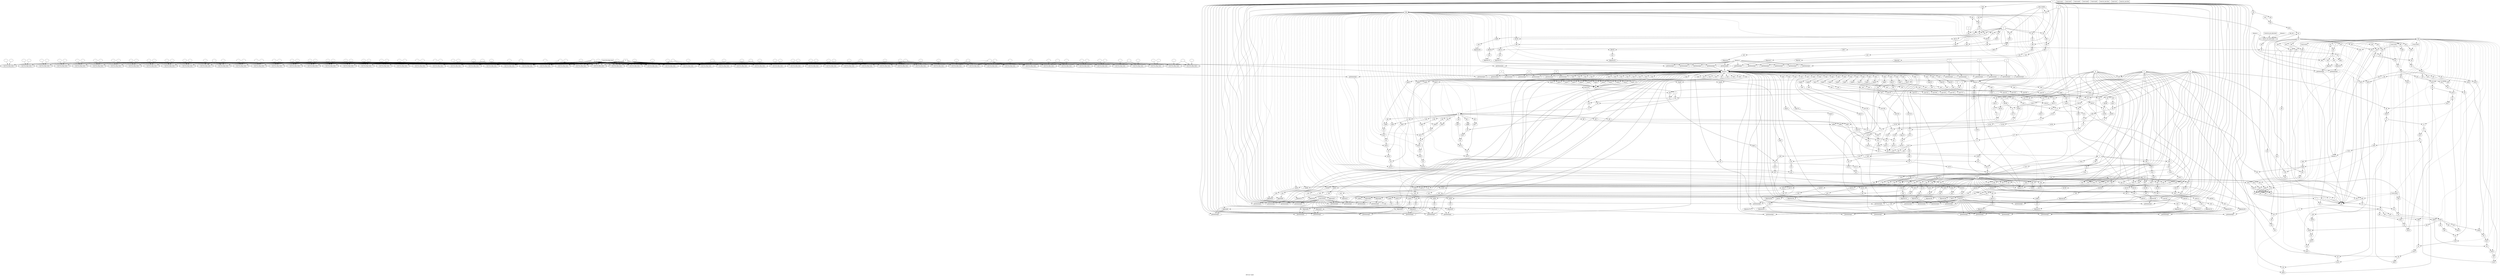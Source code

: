 digraph "DFG for 'Grafo'  "{
label="DFG for 'Grafo' ";
node_1[shape=ellipse,style=solid,label=""]
node_0[shape=doubleoctagon,style=solid,label="Call llvm.dbg.value"]
"node_1"->"node_0"
node_7[shape=ellipse,style=solid,label=""]
node_6[shape=doubleoctagon,style=solid,label="Call llvm.dbg.value"]
"node_7"->"node_6"
node_8[shape=ellipse,style=solid,label=""]
"node_8"->"node_6"
node_2[shape=box,style=solid,label="0"]
"node_2"->"node_0"
node_9[shape=doubleoctagon,style=solid,label="Call llvm.dbg.value"]
"node_2"->"node_9"
node_18[shape=doubleoctagon,style=solid,label="Call llvm.dbg.value"]
"node_2"->"node_18"
node_24[shape=doubleoctagon,style=solid,label="Call llvm.dbg.value"]
"node_2"->"node_24"
node_27[shape=doubleoctagon,style=solid,label="Call llvm.dbg.value"]
"node_2"->"node_27"
node_44[shape=doubleoctagon,style=solid,label="Call llvm.dbg.value"]
"node_2"->"node_44"
node_50[shape=doubleoctagon,style=solid,label="Call llvm.dbg.value"]
"node_2"->"node_50"
node_59[shape=doubleoctagon,style=solid,label="Call llvm.dbg.value"]
"node_2"->"node_59"
node_67[shape=doubleoctagon,style=solid,label="Call llvm.dbg.value"]
"node_2"->"node_67"
node_72[shape=doubleoctagon,style=solid,label="Call llvm.dbg.value"]
"node_2"->"node_72"
node_93[shape=doubleoctagon,style=solid,label="Call llvm.dbg.value"]
"node_2"->"node_93"
node_110[shape=doubleoctagon,style=solid,label="Call llvm.dbg.value"]
"node_2"->"node_110"
node_238[shape=doubleoctagon,style=solid,label="Call llvm.dbg.value"]
"node_2"->"node_238"
node_127[shape=doubleoctagon,style=solid,label="Call llvm.dbg.value"]
"node_2"->"node_127"
"node_2"->"node_6"
node_144[shape=doubleoctagon,style=solid,label="Call llvm.dbg.value"]
"node_2"->"node_144"
node_163[shape=doubleoctagon,style=solid,label="Call llvm.dbg.value"]
"node_2"->"node_163"
node_165[shape=doubleoctagon,style=solid,label="Call llvm.dbg.value"]
"node_2"->"node_165"
node_172[shape=doubleoctagon,style=solid,label="Call llvm.dbg.value"]
"node_2"->"node_172"
node_177[shape=doubleoctagon,style=solid,label="Call llvm.dbg.value"]
"node_2"->"node_177"
node_186[shape=doubleoctagon,style=solid,label="Call llvm.dbg.value"]
"node_2"->"node_186"
node_192[shape=doubleoctagon,style=solid,label="Call llvm.dbg.value"]
"node_2"->"node_192"
node_203[shape=doubleoctagon,style=solid,label="Call llvm.dbg.value"]
"node_2"->"node_203"
node_211[shape=doubleoctagon,style=solid,label="Call llvm.dbg.value"]
"node_2"->"node_211"
node_220[shape=doubleoctagon,style=solid,label="Call llvm.dbg.value"]
"node_2"->"node_220"
node_232[shape=doubleoctagon,style=solid,label="Call llvm.dbg.value"]
"node_2"->"node_232"
node_235[shape=doubleoctagon,style=solid,label="Call llvm.dbg.value"]
"node_2"->"node_235"
node_241[shape=doubleoctagon,style=solid,label="Call llvm.dbg.value"]
"node_2"->"node_241"
node_247[shape=doubleoctagon,style=solid,label="Call llvm.dbg.value"]
"node_2"->"node_247"
node_254[shape=doubleoctagon,style=solid,label="Call llvm.dbg.value"]
"node_2"->"node_254"
node_261[shape=doubleoctagon,style=solid,label="Call llvm.dbg.value"]
"node_2"->"node_261"
node_268[shape=doubleoctagon,style=solid,label="Call llvm.dbg.value"]
"node_2"->"node_268"
node_285[shape=doubleoctagon,style=solid,label="Call llvm.dbg.value"]
"node_2"->"node_285"
node_298[shape=doubleoctagon,style=solid,label="Call llvm.dbg.value"]
"node_2"->"node_298"
node_311[shape=doubleoctagon,style=solid,label="Call llvm.dbg.value"]
"node_2"->"node_311"
node_325[shape=doubleoctagon,style=solid,label="Call llvm.dbg.value"]
"node_2"->"node_325"
node_329[shape=doubleoctagon,style=solid,label="Call llvm.dbg.value"]
"node_2"->"node_329"
node_756[shape=doubleoctagon,style=solid,label="Call llvm.dbg.value"]
"node_2"->"node_756"
node_811[shape=doubleoctagon,style=solid,label="Call llvm.dbg.value"]
"node_2"->"node_811"
node_567[shape=doubleoctagon,style=solid,label="Call llvm.dbg.value"]
"node_2"->"node_567"
node_570[shape=doubleoctagon,style=solid,label="Call llvm.dbg.value"]
"node_2"->"node_570"
node_573[shape=doubleoctagon,style=solid,label="Call llvm.dbg.value"]
"node_2"->"node_573"
node_576[shape=doubleoctagon,style=solid,label="Call llvm.dbg.value"]
"node_2"->"node_576"
node_579[shape=doubleoctagon,style=solid,label="Call llvm.dbg.value"]
"node_2"->"node_579"
node_580[shape=doubleoctagon,style=solid,label="Call llvm.dbg.value"]
"node_2"->"node_580"
node_581[shape=doubleoctagon,style=solid,label="Call llvm.dbg.value"]
"node_2"->"node_581"
node_582[shape=doubleoctagon,style=solid,label="Call llvm.dbg.value"]
"node_2"->"node_582"
node_583[shape=doubleoctagon,style=solid,label="Call llvm.dbg.value"]
"node_2"->"node_583"
node_585[shape=doubleoctagon,style=solid,label="Call llvm.dbg.value"]
"node_2"->"node_585"
node_587[shape=doubleoctagon,style=solid,label="Call llvm.dbg.value"]
"node_2"->"node_587"
node_589[shape=doubleoctagon,style=solid,label="Call llvm.dbg.value"]
"node_2"->"node_589"
node_591[shape=doubleoctagon,style=solid,label="Call llvm.dbg.value"]
"node_2"->"node_591"
node_646[shape=doubleoctagon,style=solid,label="Call llvm.dbg.value"]
"node_2"->"node_646"
node_701[shape=doubleoctagon,style=solid,label="Call llvm.dbg.value"]
"node_2"->"node_701"
node_814[shape=octagon,style=solid,label="getelementptr"]
"node_2"->"node_814"
node_819[shape=doubleoctagon,style=solid,label="Call llvm.dbg.value"]
"node_2"->"node_819"
node_827[shape=doubleoctagon,style=solid,label="Call llvm.dbg.value"]
"node_2"->"node_827"
node_835[shape=doubleoctagon,style=solid,label="Call llvm.dbg.value"]
"node_2"->"node_835"
node_843[shape=doubleoctagon,style=solid,label="Call llvm.dbg.value"]
"node_2"->"node_843"
node_853[shape=doubleoctagon,style=solid,label="Call llvm.dbg.value"]
"node_2"->"node_853"
node_856[shape=doubleoctagon,style=solid,label="Call llvm.dbg.value"]
"node_2"->"node_856"
node_859[shape=octagon,style=solid,label="getelementptr"]
"node_2"->"node_859"
node_891[shape=doubleoctagon,style=solid,label="Call llvm.dbg.value"]
"node_2"->"node_891"
node_894[shape=doubleoctagon,style=solid,label="Call llvm.dbg.value"]
"node_2"->"node_894"
node_908[shape=doubleoctagon,style=solid,label="Call llvm.dbg.value"]
"node_2"->"node_908"
node_911[shape=doubleoctagon,style=solid,label="Call llvm.dbg.value"]
"node_2"->"node_911"
node_914[shape=doubleoctagon,style=solid,label="Call llvm.dbg.value"]
"node_2"->"node_914"
node_922[shape=octagon,style=solid,label="getelementptr"]
"node_2"->"node_922"
node_940[shape=doubleoctagon,style=solid,label="Call llvm.dbg.value"]
"node_2"->"node_940"
node_946[shape=doubleoctagon,style=solid,label="Call llvm.dbg.value"]
"node_2"->"node_946"
node_212[shape=ellipse,style=solid,label=""]
"node_212"->"node_211"
node_213[shape=ellipse,style=solid,label=""]
"node_213"->"node_211"
node_129[shape=ellipse,style=solid,label=""]
"node_129"->"node_127"
node_130[shape=ellipse,style=solid,label="call25"]
node_135[shape=octagon,style=solid,label="xor"]
"node_130"->"node_135"
node_967[shape=octagon,style=solid,label="phi"]
node_208[shape=ellipse,style=solid,label="x"]
"node_967"->"node_208"
node_965[shape=octagon,style=solid,label="phi"]
node_102[shape=ellipse,style=solid,label="call14"]
"node_965"->"node_102"
node_77[shape=box,style=solid,label="Const:mule"]
node_78[shape=ellipse,style=solid,label="call6"]
node_82[shape=octagon,style=solid,label="xor"]
"node_78"->"node_82"
node_10[shape=ellipse,style=solid,label=""]
"node_10"->"node_9"
node_11[shape=ellipse,style=solid,label=""]
"node_11"->"node_9"
node_12[shape=ellipse,style=solid,label="call"]
node_22[shape=octagon,style=solid,label="shl"]
"node_12"->"node_22"
node_13[shape=doubleoctagon,style=solid,label="Call br_aes_keysched"]
"node_13"->"node_12"
node_14[shape=ellipse,style=dashed,label="Memory 1"]
"node_14"->"node_13"
node_41[shape=octagon,style=solid,label="getelementptr"]
"node_14"->"node_41"
node_161[shape=octagon,style=solid,label="getelementptr"]
"node_14"->"node_161"
node_15[shape=ellipse,style=dashed,label="Memory 2"]
"node_15"->"node_13"
node_16[shape=ellipse,style=solid,label="key_len"]
"node_16"->"node_13"
node_17[shape=box,style=solid,label="Const:br_aes_keysched"]
"node_17"->"node_13"
node_19[shape=ellipse,style=solid,label=""]
"node_19"->"node_18"
node_20[shape=ellipse,style=solid,label=""]
"node_20"->"node_18"
node_21[shape=ellipse,style=solid,label="shl"]
node_37[shape=octagon,style=solid,label="icmp"]
"node_21"->"node_37"
"node_22"->"node_21"
node_23[shape=box,style=solid,label="2"]
"node_23"->"node_22"
node_272[shape=octagon,style=solid,label="shl"]
"node_23"->"node_272"
node_288[shape=octagon,style=solid,label="shl"]
"node_23"->"node_288"
node_301[shape=octagon,style=solid,label="shl"]
"node_23"->"node_301"
node_303[shape=octagon,style=solid,label="add"]
"node_23"->"node_303"
node_314[shape=octagon,style=solid,label="shl"]
"node_23"->"node_314"
node_474[shape=octagon,style=solid,label="shl"]
"node_23"->"node_474"
node_506[shape=octagon,style=solid,label="add"]
"node_23"->"node_506"
node_508[shape=octagon,style=solid,label="shl"]
"node_23"->"node_508"
node_537[shape=octagon,style=solid,label="shl"]
"node_23"->"node_537"
node_564[shape=octagon,style=solid,label="shl"]
"node_23"->"node_564"
node_25[shape=ellipse,style=solid,label=""]
"node_25"->"node_24"
node_26[shape=ellipse,style=solid,label=""]
"node_26"->"node_24"
node_28[shape=ellipse,style=solid,label=""]
"node_28"->"node_27"
node_29[shape=ellipse,style=solid,label=""]
"node_29"->"node_27"
"node_29"->"node_163"
node_30[shape=ellipse,style=solid,label="i.0"]
node_34[shape=octagon,style=solid,label="add"]
"node_30"->"node_34"
"node_30"->"node_37"
node_39[shape=octagon,style=solid,label="sext"]
"node_30"->"node_39"
node_160[shape=octagon,style=solid,label="sext"]
"node_30"->"node_160"
node_31[shape=octagon,style=solid,label="phi"]
"node_31"->"node_30"
node_32[shape=box,style=solid,label="4"]
"node_32"->"node_31"
node_33[shape=ellipse,style=solid,label="inc"]
"node_33"->"node_31"
"node_34"->"node_33"
node_35[shape=box,style=solid,label="1"]
"node_35"->"node_34"
node_290[shape=octagon,style=solid,label="add"]
"node_35"->"node_290"
node_328[shape=octagon,style=solid,label="sub"]
"node_35"->"node_328"
node_472[shape=octagon,style=solid,label="add"]
"node_35"->"node_472"
node_944[shape=octagon,style=solid,label="shl"]
"node_35"->"node_944"
node_36[shape=ellipse,style=solid,label="cmp"]
"node_36"->"node_130" [style=dashed]
"node_36"->"node_78" [style=dashed]
"node_36"->"node_33" [style=dashed]
node_38[shape=ellipse,style=solid,label="idxprom"]
"node_36"->"node_38" [style=dashed]
node_40[shape=ellipse,style=dashed,label="Memory 11"]
"node_36"->"node_40" [style=dashed]
node_42[shape=ellipse,style=solid,label="tmp8"]
"node_36"->"node_42" [style=dashed]
node_47[shape=ellipse,style=solid,label="shr"]
"node_36"->"node_47" [style=dashed]
node_53[shape=ellipse,style=solid,label="shr1"]
"node_36"->"node_53" [style=dashed]
node_56[shape=ellipse,style=solid,label="and"]
"node_36"->"node_56" [style=dashed]
node_62[shape=ellipse,style=solid,label="shr2"]
"node_36"->"node_62" [style=dashed]
node_65[shape=ellipse,style=solid,label="and3"]
"node_36"->"node_65" [style=dashed]
node_70[shape=ellipse,style=solid,label="and4"]
"node_36"->"node_70" [style=dashed]
node_75[shape=ellipse,style=solid,label="call5"]
"node_36"->"node_75" [style=dashed]
node_81[shape=ellipse,style=solid,label="xor"]
"node_36"->"node_81" [style=dashed]
node_83[shape=ellipse,style=solid,label="call7"]
"node_36"->"node_83" [style=dashed]
node_86[shape=ellipse,style=solid,label="xor8"]
"node_36"->"node_86" [style=dashed]
node_88[shape=ellipse,style=solid,label="call9"]
"node_36"->"node_88" [style=dashed]
node_91[shape=ellipse,style=solid,label="xor10"]
"node_36"->"node_91" [style=dashed]
node_96[shape=ellipse,style=solid,label="call11"]
"node_36"->"node_96" [style=dashed]
node_98[shape=ellipse,style=solid,label="call12"]
"node_36"->"node_98" [style=dashed]
node_100[shape=ellipse,style=solid,label="xor13"]
"node_36"->"node_100" [style=dashed]
"node_36"->"node_102" [style=dashed]
node_104[shape=ellipse,style=solid,label="xor15"]
"node_36"->"node_104" [style=dashed]
node_106[shape=ellipse,style=solid,label="call16"]
"node_36"->"node_106" [style=dashed]
node_108[shape=ellipse,style=solid,label="xor17"]
"node_36"->"node_108" [style=dashed]
node_113[shape=ellipse,style=solid,label="call18"]
"node_36"->"node_113" [style=dashed]
node_115[shape=ellipse,style=solid,label="call19"]
"node_36"->"node_115" [style=dashed]
node_117[shape=ellipse,style=solid,label="xor20"]
"node_36"->"node_117" [style=dashed]
node_119[shape=ellipse,style=solid,label="call21"]
"node_36"->"node_119" [style=dashed]
node_121[shape=ellipse,style=solid,label="xor22"]
"node_36"->"node_121" [style=dashed]
node_123[shape=ellipse,style=solid,label="call23"]
"node_36"->"node_123" [style=dashed]
node_125[shape=ellipse,style=solid,label="xor24"]
"node_36"->"node_125" [style=dashed]
node_132[shape=ellipse,style=solid,label="call26"]
"node_36"->"node_132" [style=dashed]
node_134[shape=ellipse,style=solid,label="xor27"]
"node_36"->"node_134" [style=dashed]
node_136[shape=ellipse,style=solid,label="call28"]
"node_36"->"node_136" [style=dashed]
node_138[shape=ellipse,style=solid,label="xor29"]
"node_36"->"node_138" [style=dashed]
node_140[shape=ellipse,style=solid,label="call30"]
"node_36"->"node_140" [style=dashed]
node_142[shape=ellipse,style=solid,label="xor31"]
"node_36"->"node_142" [style=dashed]
node_147[shape=ellipse,style=solid,label="shl32"]
"node_36"->"node_147" [style=dashed]
node_149[shape=ellipse,style=solid,label="shl33"]
"node_36"->"node_149" [style=dashed]
node_151[shape=ellipse,style=solid,label="or"]
"node_36"->"node_151" [style=dashed]
node_153[shape=ellipse,style=solid,label="shl34"]
"node_36"->"node_153" [style=dashed]
node_155[shape=ellipse,style=solid,label="or35"]
"node_36"->"node_155" [style=dashed]
node_157[shape=ellipse,style=solid,label="or36"]
"node_36"->"node_157" [style=dashed]
node_159[shape=ellipse,style=solid,label="idxprom37"]
"node_36"->"node_159" [style=dashed]
node_1011[shape=box,style=solid,label="Const:mule"]
"node_36"->"node_1011" [style=dashed]
node_1012[shape=box,style=solid,label="Const:mulb"]
"node_36"->"node_1012" [style=dashed]
node_1013[shape=box,style=solid,label="Const:muld"]
"node_36"->"node_1013" [style=dashed]
node_1014[shape=box,style=solid,label="Const:mul9"]
"node_36"->"node_1014" [style=dashed]
"node_37"->"node_36"
"node_38"->"node_41"
"node_39"->"node_38"
node_43[shape=octagon,style=solid,label="load"]
"node_40"->"node_43"
"node_41"->"node_40"
node_48[shape=octagon,style=solid,label="lshr"]
"node_42"->"node_48"
node_54[shape=octagon,style=solid,label="lshr"]
"node_42"->"node_54"
node_63[shape=octagon,style=solid,label="lshr"]
"node_42"->"node_63"
node_71[shape=octagon,style=solid,label="and"]
"node_42"->"node_71"
"node_43"->"node_42"
node_45[shape=ellipse,style=solid,label=""]
"node_45"->"node_44"
node_46[shape=ellipse,style=solid,label=""]
"node_46"->"node_44"
"node_47"->"node_967"
node_972[shape=octagon,style=solid,label="phi"]
"node_47"->"node_972"
node_962[shape=octagon,style=solid,label="phi"]
"node_47"->"node_962"
node_957[shape=octagon,style=solid,label="phi"]
"node_47"->"node_957"
"node_48"->"node_47"
node_49[shape=box,style=solid,label="24"]
"node_49"->"node_48"
node_148[shape=octagon,style=solid,label="shl"]
"node_49"->"node_148"
node_349[shape=octagon,style=solid,label="lshr"]
"node_49"->"node_349"
node_650[shape=octagon,style=solid,label="lshr"]
"node_49"->"node_650"
node_433[shape=octagon,style=solid,label="lshr"]
"node_49"->"node_433"
node_983[shape=octagon,style=solid,label="phi"]
"node_49"->"node_983"
node_760[shape=octagon,style=solid,label="lshr"]
"node_49"->"node_760"
node_377[shape=octagon,style=solid,label="lshr"]
"node_49"->"node_377"
node_405[shape=octagon,style=solid,label="lshr"]
"node_49"->"node_405"
node_594[shape=octagon,style=solid,label="lshr"]
"node_49"->"node_594"
node_604[shape=octagon,style=solid,label="shl"]
"node_49"->"node_604"
node_659[shape=octagon,style=solid,label="shl"]
"node_49"->"node_659"
node_705[shape=octagon,style=solid,label="lshr"]
"node_49"->"node_705"
node_714[shape=octagon,style=solid,label="shl"]
"node_49"->"node_714"
node_769[shape=octagon,style=solid,label="shl"]
"node_49"->"node_769"
node_865[shape=octagon,style=solid,label="shl"]
"node_49"->"node_865"
node_917[shape=octagon,style=solid,label="lshr"]
"node_49"->"node_917"
node_51[shape=ellipse,style=solid,label=""]
"node_51"->"node_50"
node_52[shape=ellipse,style=solid,label=""]
"node_52"->"node_50"
node_57[shape=octagon,style=solid,label="and"]
"node_53"->"node_57"
"node_54"->"node_53"
node_55[shape=box,style=solid,label="16"]
"node_55"->"node_54"
node_150[shape=octagon,style=solid,label="shl"]
"node_55"->"node_150"
"node_55"->"node_983"
node_360[shape=octagon,style=solid,label="lshr"]
"node_55"->"node_360"
node_388[shape=octagon,style=solid,label="lshr"]
"node_55"->"node_388"
node_416[shape=octagon,style=solid,label="lshr"]
"node_55"->"node_416"
node_444[shape=octagon,style=solid,label="lshr"]
"node_55"->"node_444"
node_606[shape=octagon,style=solid,label="lshr"]
"node_55"->"node_606"
node_617[shape=octagon,style=solid,label="shl"]
"node_55"->"node_617"
node_661[shape=octagon,style=solid,label="lshr"]
"node_55"->"node_661"
node_672[shape=octagon,style=solid,label="shl"]
"node_55"->"node_672"
node_716[shape=octagon,style=solid,label="lshr"]
"node_55"->"node_716"
node_727[shape=octagon,style=solid,label="shl"]
"node_55"->"node_727"
node_771[shape=octagon,style=solid,label="lshr"]
"node_55"->"node_771"
node_782[shape=octagon,style=solid,label="shl"]
"node_55"->"node_782"
node_872[shape=octagon,style=solid,label="shl"]
"node_55"->"node_872"
node_925[shape=octagon,style=solid,label="lshr"]
"node_55"->"node_925"
"node_56"->"node_967"
"node_56"->"node_972"
"node_56"->"node_962"
"node_56"->"node_957"
"node_57"->"node_56"
node_58[shape=box,style=solid,label="255"]
"node_58"->"node_57"
node_66[shape=octagon,style=solid,label="and"]
"node_58"->"node_66"
"node_58"->"node_71"
node_442[shape=octagon,style=solid,label="and"]
"node_58"->"node_442"
node_358[shape=octagon,style=solid,label="and"]
"node_58"->"node_358"
node_386[shape=octagon,style=solid,label="and"]
"node_58"->"node_386"
node_414[shape=octagon,style=solid,label="and"]
"node_58"->"node_414"
node_801[shape=octagon,style=solid,label="and"]
"node_58"->"node_801"
node_454[shape=octagon,style=solid,label="and"]
"node_58"->"node_454"
node_465[shape=octagon,style=solid,label="and"]
"node_58"->"node_465"
node_488[shape=octagon,style=solid,label="and"]
"node_58"->"node_488"
node_499[shape=octagon,style=solid,label="and"]
"node_58"->"node_499"
node_517[shape=octagon,style=solid,label="and"]
"node_58"->"node_517"
node_528[shape=octagon,style=solid,label="and"]
"node_58"->"node_528"
node_546[shape=octagon,style=solid,label="and"]
"node_58"->"node_546"
node_557[shape=octagon,style=solid,label="and"]
"node_58"->"node_557"
node_608[shape=octagon,style=solid,label="and"]
"node_58"->"node_608"
node_623[shape=octagon,style=solid,label="and"]
"node_58"->"node_623"
node_636[shape=octagon,style=solid,label="and"]
"node_58"->"node_636"
node_663[shape=octagon,style=solid,label="and"]
"node_58"->"node_663"
node_678[shape=octagon,style=solid,label="and"]
"node_58"->"node_678"
node_691[shape=octagon,style=solid,label="and"]
"node_58"->"node_691"
node_718[shape=octagon,style=solid,label="and"]
"node_58"->"node_718"
node_733[shape=octagon,style=solid,label="and"]
"node_58"->"node_733"
node_746[shape=octagon,style=solid,label="and"]
"node_58"->"node_746"
node_773[shape=octagon,style=solid,label="and"]
"node_58"->"node_773"
node_788[shape=octagon,style=solid,label="and"]
"node_58"->"node_788"
node_60[shape=ellipse,style=solid,label=""]
"node_60"->"node_59"
node_61[shape=ellipse,style=solid,label=""]
"node_61"->"node_59"
"node_62"->"node_66"
"node_63"->"node_62"
node_64[shape=box,style=solid,label="8"]
"node_64"->"node_63"
node_154[shape=octagon,style=solid,label="shl"]
"node_64"->"node_154"
"node_64"->"node_983"
node_797[shape=octagon,style=solid,label="shl"]
"node_64"->"node_797"
node_456[shape=octagon,style=solid,label="lshr"]
"node_64"->"node_456"
node_490[shape=octagon,style=solid,label="lshr"]
"node_64"->"node_490"
node_519[shape=octagon,style=solid,label="lshr"]
"node_64"->"node_519"
node_548[shape=octagon,style=solid,label="lshr"]
"node_64"->"node_548"
node_621[shape=octagon,style=solid,label="lshr"]
"node_64"->"node_621"
node_632[shape=octagon,style=solid,label="shl"]
"node_64"->"node_632"
node_676[shape=octagon,style=solid,label="lshr"]
"node_64"->"node_676"
node_687[shape=octagon,style=solid,label="shl"]
"node_64"->"node_687"
node_731[shape=octagon,style=solid,label="lshr"]
"node_64"->"node_731"
node_742[shape=octagon,style=solid,label="shl"]
"node_64"->"node_742"
node_786[shape=octagon,style=solid,label="lshr"]
"node_64"->"node_786"
node_881[shape=octagon,style=solid,label="shl"]
"node_64"->"node_881"
node_931[shape=octagon,style=solid,label="lshr"]
"node_64"->"node_931"
node_949[shape=octagon,style=solid,label="lshr"]
"node_64"->"node_949"
"node_65"->"node_967"
"node_65"->"node_972"
"node_65"->"node_962"
"node_65"->"node_957"
"node_66"->"node_65"
node_68[shape=ellipse,style=solid,label=""]
"node_68"->"node_67"
node_69[shape=ellipse,style=solid,label=""]
"node_69"->"node_67"
"node_70"->"node_967"
"node_70"->"node_972"
"node_70"->"node_962"
"node_70"->"node_957"
"node_71"->"node_70"
node_73[shape=ellipse,style=solid,label=""]
"node_73"->"node_72"
node_74[shape=ellipse,style=solid,label=""]
"node_74"->"node_72"
"node_75"->"node_82"
node_167[shape=ellipse,style=solid,label=""]
"node_167"->"node_165"
node_168[shape=ellipse,style=solid,label="call"]
node_181[shape=octagon,style=solid,label="xor"]
"node_168"->"node_181"
node_998[shape=octagon,style=solid,label="phi"]
"node_168"->"node_998"
node_170[shape=ellipse,style=solid,label="x"]
"node_170"->"node_998"
node_171[shape=box,style=solid,label="Const:mul2"]
node_970[shape=octagon,style=solid,label="phi"]
"node_970"->"node_106"
node_80[shape=box,style=solid,label="Const:mulb"]
node_87[shape=octagon,style=solid,label="xor"]
"node_81"->"node_87"
"node_82"->"node_81"
"node_83"->"node_87"
node_975[shape=octagon,style=solid,label="phi"]
"node_975"->"node_96"
node_85[shape=box,style=solid,label="Const:muld"]
node_92[shape=octagon,style=solid,label="xor"]
"node_86"->"node_92"
"node_87"->"node_86"
"node_88"->"node_92"
node_980[shape=octagon,style=solid,label="phi"]
node_252[shape=ellipse,style=solid,label="call1"]
"node_980"->"node_252"
node_90[shape=box,style=solid,label="Const:mul9"]
"node_91"->"node_148"
"node_92"->"node_91"
node_94[shape=ellipse,style=solid,label=""]
"node_94"->"node_93"
node_95[shape=ellipse,style=solid,label=""]
"node_95"->"node_93"
node_101[shape=octagon,style=solid,label="xor"]
"node_96"->"node_101"
node_979[shape=octagon,style=solid,label="phi"]
node_259[shape=ellipse,style=solid,label="call3"]
"node_979"->"node_259"
"node_98"->"node_101"
node_964[shape=octagon,style=solid,label="phi"]
"node_964"->"node_123"
node_105[shape=octagon,style=solid,label="xor"]
"node_100"->"node_105"
"node_101"->"node_100"
"node_102"->"node_105"
node_969[shape=octagon,style=solid,label="phi"]
"node_969"->"node_113"
node_109[shape=octagon,style=solid,label="xor"]
"node_104"->"node_109"
"node_105"->"node_104"
"node_106"->"node_109"
node_974[shape=octagon,style=solid,label="phi"]
"node_974"->"node_115"
"node_108"->"node_150"
"node_109"->"node_108"
node_111[shape=ellipse,style=solid,label=""]
"node_111"->"node_110"
node_112[shape=ellipse,style=solid,label=""]
"node_112"->"node_110"
node_118[shape=octagon,style=solid,label="xor"]
"node_113"->"node_118"
node_973[shape=octagon,style=solid,label="phi"]
"node_973"->"node_136"
"node_115"->"node_118"
node_978[shape=octagon,style=solid,label="phi"]
node_266[shape=ellipse,style=solid,label="call5"]
"node_978"->"node_266"
node_122[shape=octagon,style=solid,label="xor"]
"node_117"->"node_122"
"node_118"->"node_117"
"node_119"->"node_122"
node_963[shape=octagon,style=solid,label="phi"]
"node_963"->"node_130"
node_126[shape=octagon,style=solid,label="xor"]
"node_121"->"node_126"
"node_122"->"node_121"
"node_123"->"node_126"
node_968[shape=octagon,style=solid,label="phi"]
"node_968"->"node_132"
"node_125"->"node_154"
"node_126"->"node_125"
node_236[shape=ellipse,style=solid,label=""]
"node_236"->"node_235"
node_237[shape=ellipse,style=solid,label=""]
"node_237"->"node_235"
node_239[shape=ellipse,style=solid,label=""]
"node_239"->"node_238"
"node_239"->"node_241"
node_240[shape=ellipse,style=solid,label=""]
"node_240"->"node_238"
node_128[shape=ellipse,style=solid,label=""]
"node_128"->"node_127"
node_3[shape=ellipse,style=solid,label=""]
"node_3"->"node_0"
node_4[shape=ellipse,style=solid,label=""]
"node_4"->"node_0"
"node_4"->"node_9"
"node_4"->"node_18"
"node_4"->"node_24"
"node_4"->"node_27"
"node_4"->"node_44"
"node_4"->"node_50"
"node_4"->"node_59"
"node_4"->"node_67"
"node_4"->"node_72"
"node_4"->"node_93"
"node_4"->"node_110"
"node_4"->"node_238"
"node_4"->"node_127"
"node_4"->"node_6"
"node_4"->"node_144"
"node_4"->"node_163"
"node_4"->"node_165"
"node_4"->"node_172"
"node_4"->"node_177"
"node_4"->"node_186"
"node_4"->"node_192"
"node_4"->"node_203"
"node_4"->"node_211"
"node_4"->"node_220"
"node_4"->"node_232"
"node_4"->"node_235"
"node_4"->"node_241"
"node_4"->"node_247"
"node_4"->"node_254"
"node_4"->"node_261"
"node_4"->"node_268"
"node_4"->"node_285"
"node_4"->"node_298"
"node_4"->"node_311"
"node_4"->"node_325"
"node_4"->"node_329"
"node_4"->"node_756"
"node_4"->"node_811"
"node_4"->"node_567"
"node_4"->"node_570"
"node_4"->"node_573"
"node_4"->"node_576"
"node_4"->"node_579"
"node_4"->"node_580"
"node_4"->"node_581"
"node_4"->"node_582"
"node_4"->"node_583"
"node_4"->"node_585"
"node_4"->"node_587"
"node_4"->"node_589"
"node_4"->"node_591"
"node_4"->"node_646"
"node_4"->"node_701"
"node_4"->"node_819"
"node_4"->"node_827"
"node_4"->"node_835"
"node_4"->"node_843"
"node_4"->"node_853"
"node_4"->"node_856"
"node_4"->"node_891"
"node_4"->"node_894"
"node_4"->"node_908"
"node_4"->"node_911"
"node_4"->"node_914"
"node_4"->"node_940"
"node_4"->"node_946"
node_5[shape=box,style=solid,label="Const:llvm.dbg.value"]
"node_5"->"node_0"
"node_5"->"node_9"
"node_5"->"node_18"
"node_5"->"node_24"
"node_5"->"node_27"
"node_5"->"node_44"
"node_5"->"node_50"
"node_5"->"node_59"
"node_5"->"node_67"
"node_5"->"node_72"
"node_5"->"node_93"
"node_5"->"node_110"
"node_5"->"node_238"
"node_5"->"node_127"
"node_5"->"node_6"
"node_5"->"node_144"
"node_5"->"node_163"
"node_5"->"node_165"
"node_5"->"node_172"
"node_5"->"node_177"
"node_5"->"node_186"
"node_5"->"node_192"
"node_5"->"node_203"
"node_5"->"node_211"
"node_5"->"node_220"
"node_5"->"node_232"
"node_5"->"node_235"
"node_5"->"node_241"
"node_5"->"node_247"
"node_5"->"node_254"
"node_5"->"node_261"
"node_5"->"node_268"
"node_5"->"node_285"
"node_5"->"node_298"
"node_5"->"node_311"
"node_5"->"node_325"
"node_5"->"node_329"
"node_5"->"node_756"
"node_5"->"node_811"
"node_5"->"node_567"
"node_5"->"node_570"
"node_5"->"node_573"
"node_5"->"node_576"
"node_5"->"node_579"
"node_5"->"node_580"
"node_5"->"node_581"
"node_5"->"node_582"
"node_5"->"node_583"
"node_5"->"node_585"
"node_5"->"node_587"
"node_5"->"node_589"
"node_5"->"node_591"
"node_5"->"node_646"
"node_5"->"node_701"
"node_5"->"node_819"
"node_5"->"node_827"
"node_5"->"node_835"
"node_5"->"node_843"
"node_5"->"node_853"
"node_5"->"node_856"
"node_5"->"node_891"
"node_5"->"node_894"
"node_5"->"node_908"
"node_5"->"node_911"
"node_5"->"node_914"
"node_5"->"node_940"
"node_5"->"node_946"
"node_132"->"node_135"
node_225[shape=ellipse,style=solid,label="x"]
"node_972"->"node_225"
node_139[shape=octagon,style=solid,label="xor"]
"node_134"->"node_139"
"node_135"->"node_134"
"node_136"->"node_139"
node_977[shape=octagon,style=solid,label="phi"]
node_245[shape=ellipse,style=dashed,label="Memory 7"]
"node_977"->"node_245"
node_143[shape=octagon,style=solid,label="xor"]
"node_138"->"node_143"
"node_139"->"node_138"
"node_140"->"node_143"
node_191[shape=ellipse,style=solid,label="x"]
"node_962"->"node_191"
node_158[shape=octagon,style=solid,label="or"]
"node_142"->"node_158"
"node_143"->"node_142"
node_145[shape=ellipse,style=solid,label=""]
"node_145"->"node_144"
node_146[shape=ellipse,style=solid,label=""]
"node_146"->"node_144"
node_152[shape=octagon,style=solid,label="or"]
"node_147"->"node_152"
"node_148"->"node_147"
"node_149"->"node_152"
"node_150"->"node_149"
node_156[shape=octagon,style=solid,label="or"]
"node_151"->"node_156"
"node_152"->"node_151"
"node_153"->"node_156"
"node_154"->"node_153"
"node_155"->"node_158"
"node_156"->"node_155"
node_162[shape=octagon,style=solid,label="store"]
"node_157"->"node_162"
"node_158"->"node_157"
"node_159"->"node_161"
"node_160"->"node_159"
"node_161"->"node_40"
"node_162"->"node_40"
node_164[shape=ellipse,style=solid,label=""]
"node_164"->"node_163"
node_166[shape=ellipse,style=solid,label=""]
"node_166"->"node_165"
node_339[shape=octagon,style=solid,label="xor"]
node_338[shape=ellipse,style=solid,label="xor33"]
"node_339"->"node_338"
node_340[shape=ellipse,style=solid,label="xor27"]
"node_340"->"node_339"
node_341[shape=octagon,style=solid,label="xor"]
"node_341"->"node_340"
node_342[shape=ellipse,style=solid,label="tmp24"]
"node_342"->"node_341"
node_343[shape=octagon,style=solid,label="load"]
"node_343"->"node_342"
node_344[shape=octagon,style=solid,label="getelementptr"]
"node_344"->"node_245"
node_345[shape=box,style=solid,label="Const:iSsm0"]
"node_345"->"node_344"
node_438[shape=octagon,style=solid,label="getelementptr"]
"node_345"->"node_438"
node_354[shape=octagon,style=solid,label="getelementptr"]
"node_345"->"node_354"
node_373[shape=octagon,style=solid,label="getelementptr"]
"node_345"->"node_373"
node_382[shape=octagon,style=solid,label="getelementptr"]
"node_345"->"node_382"
node_401[shape=octagon,style=solid,label="getelementptr"]
"node_345"->"node_401"
node_410[shape=octagon,style=solid,label="getelementptr"]
"node_345"->"node_410"
node_429[shape=octagon,style=solid,label="getelementptr"]
"node_345"->"node_429"
node_450[shape=octagon,style=solid,label="getelementptr"]
"node_345"->"node_450"
node_461[shape=octagon,style=solid,label="getelementptr"]
"node_345"->"node_461"
node_484[shape=octagon,style=solid,label="getelementptr"]
"node_345"->"node_484"
node_495[shape=octagon,style=solid,label="getelementptr"]
"node_345"->"node_495"
node_513[shape=octagon,style=solid,label="getelementptr"]
"node_345"->"node_513"
node_524[shape=octagon,style=solid,label="getelementptr"]
"node_345"->"node_524"
node_542[shape=octagon,style=solid,label="getelementptr"]
"node_345"->"node_542"
node_553[shape=octagon,style=solid,label="getelementptr"]
"node_345"->"node_553"
node_346[shape=ellipse,style=solid,label="idxprom21"]
"node_346"->"node_344"
node_347[shape=octagon,style=solid,label="zext"]
"node_347"->"node_346"
node_348[shape=ellipse,style=solid,label="shr"]
"node_348"->"node_347"
"node_349"->"node_348"
node_173[shape=ellipse,style=solid,label=""]
"node_173"->"node_172"
node_174[shape=ellipse,style=solid,label=""]
"node_174"->"node_172"
node_175[shape=ellipse,style=solid,label="call1"]
"node_175"->"node_181"
"node_175"->"node_998"
node_178[shape=ellipse,style=solid,label=""]
"node_178"->"node_177"
node_179[shape=ellipse,style=solid,label=""]
"node_179"->"node_177"
node_180[shape=ellipse,style=solid,label="xor"]
node_185[shape=octagon,style=solid,label="xor"]
"node_180"->"node_185"
"node_181"->"node_180"
node_182[shape=ellipse,style=solid,label="call2"]
"node_182"->"node_185"
node_184[shape=ellipse,style=solid,label="xor3"]
node_958[shape=octagon,style=solid,label="phi"]
"node_184"->"node_958"
node_959[shape=octagon,style=solid,label="phi"]
"node_184"->"node_959"
node_960[shape=octagon,style=solid,label="phi"]
"node_184"->"node_960"
node_961[shape=octagon,style=solid,label="phi"]
"node_184"->"node_961"
"node_185"->"node_184"
node_187[shape=ellipse,style=solid,label=""]
"node_187"->"node_186"
node_188[shape=ellipse,style=solid,label=""]
"node_188"->"node_186"
node_189[shape=ellipse,style=solid,label="call"]
node_196[shape=octagon,style=solid,label="xor"]
"node_189"->"node_196"
"node_189"->"node_998"
"node_191"->"node_196"
"node_191"->"node_998"
node_193[shape=ellipse,style=solid,label=""]
"node_193"->"node_192"
node_194[shape=ellipse,style=solid,label=""]
"node_194"->"node_192"
node_195[shape=ellipse,style=solid,label="xor"]
node_202[shape=octagon,style=solid,label="xor"]
"node_195"->"node_202"
"node_196"->"node_195"
node_197[shape=ellipse,style=solid,label="call1"]
"node_197"->"node_998"
node_199[shape=ellipse,style=solid,label="call2"]
"node_199"->"node_202"
node_201[shape=ellipse,style=solid,label="xor3"]
"node_201"->"node_965"
"node_201"->"node_964"
"node_201"->"node_963"
node_966[shape=octagon,style=solid,label="phi"]
"node_201"->"node_966"
"node_202"->"node_201"
node_204[shape=ellipse,style=solid,label=""]
"node_204"->"node_203"
node_205[shape=ellipse,style=solid,label=""]
"node_205"->"node_203"
node_206[shape=ellipse,style=solid,label="call"]
"node_206"->"node_998"
node_215[shape=octagon,style=solid,label="xor"]
"node_208"->"node_215"
"node_208"->"node_998"
node_209[shape=ellipse,style=solid,label="call1"]
"node_209"->"node_215"
"node_209"->"node_998"
node_647[shape=ellipse,style=solid,label=""]
"node_647"->"node_646"
node_648[shape=ellipse,style=solid,label=""]
"node_648"->"node_646"
node_649[shape=ellipse,style=solid,label="shr140"]
node_652[shape=octagon,style=solid,label="zext"]
"node_649"->"node_652"
"node_650"->"node_649"
node_651[shape=ellipse,style=solid,label="idxprom141"]
node_653[shape=octagon,style=solid,label="getelementptr"]
"node_651"->"node_653"
node_214[shape=ellipse,style=solid,label="xor"]
node_219[shape=octagon,style=solid,label="xor"]
"node_214"->"node_219"
"node_215"->"node_214"
node_216[shape=ellipse,style=solid,label="call2"]
"node_216"->"node_219"
node_218[shape=ellipse,style=solid,label="xor3"]
"node_218"->"node_970"
"node_218"->"node_969"
"node_218"->"node_968"
node_971[shape=octagon,style=solid,label="phi"]
"node_218"->"node_971"
"node_219"->"node_218"
node_221[shape=ellipse,style=solid,label=""]
"node_221"->"node_220"
node_222[shape=ellipse,style=solid,label=""]
"node_222"->"node_220"
node_223[shape=ellipse,style=solid,label="call"]
"node_223"->"node_998"
node_231[shape=octagon,style=solid,label="xor"]
"node_225"->"node_231"
"node_225"->"node_998"
node_226[shape=ellipse,style=solid,label="call1"]
"node_226"->"node_998"
node_228[shape=ellipse,style=solid,label="call2"]
"node_228"->"node_231"
node_230[shape=ellipse,style=solid,label="xor"]
"node_230"->"node_975"
"node_230"->"node_974"
"node_230"->"node_973"
node_976[shape=octagon,style=solid,label="phi"]
"node_230"->"node_976"
"node_231"->"node_230"
node_233[shape=ellipse,style=solid,label=""]
"node_233"->"node_232"
node_234[shape=ellipse,style=solid,label=""]
"node_234"->"node_232"
node_432[shape=ellipse,style=solid,label="shr39"]
node_431[shape=octagon,style=solid,label="zext"]
"node_432"->"node_431"
"node_433"->"node_432"
node_434[shape=ellipse,style=solid,label="call46"]
node_426[shape=octagon,style=solid,label="xor"]
"node_434"->"node_426"
node_1004[shape=octagon,style=solid,label="phi"]
"node_1004"->"node_206"
node_436[shape=ellipse,style=solid,label="tmp34"]
node_982[shape=octagon,style=solid,label="phi"]
"node_436"->"node_982"
node_437[shape=octagon,style=solid,label="load"]
"node_437"->"node_436"
"node_438"->"node_245"
node_439[shape=ellipse,style=solid,label="idxprom44"]
"node_439"->"node_438"
node_440[shape=octagon,style=solid,label="zext"]
"node_440"->"node_439"
node_441[shape=ellipse,style=solid,label="and43"]
"node_441"->"node_440"
"node_442"->"node_441"
node_242[shape=ellipse,style=solid,label=""]
"node_242"->"node_241"
node_243[shape=ellipse,style=solid,label="call"]
node_284[shape=octagon,style=solid,label="xor"]
"node_243"->"node_284"
node_985[shape=octagon,style=solid,label="phi"]
node_509[shape=ellipse,style=solid,label="call92"]
"node_985"->"node_509"
"node_245"->"node_977"
"node_245"->"node_343"
"node_245"->"node_437"
node_250[shape=octagon,style=solid,label="getelementptr"]
"node_245"->"node_250"
node_257[shape=octagon,style=solid,label="getelementptr"]
"node_245"->"node_257"
node_264[shape=octagon,style=solid,label="getelementptr"]
"node_245"->"node_264"
node_282[shape=octagon,style=solid,label="load"]
"node_245"->"node_282"
node_295[shape=octagon,style=solid,label="load"]
"node_245"->"node_295"
node_308[shape=octagon,style=solid,label="load"]
"node_245"->"node_308"
node_322[shape=octagon,style=solid,label="load"]
"node_245"->"node_322"
node_751[shape=octagon,style=solid,label="load"]
"node_245"->"node_751"
node_765[shape=octagon,style=solid,label="load"]
"node_245"->"node_765"
node_353[shape=octagon,style=solid,label="load"]
"node_245"->"node_353"
node_372[shape=octagon,style=solid,label="load"]
"node_245"->"node_372"
node_381[shape=octagon,style=solid,label="load"]
"node_245"->"node_381"
node_400[shape=octagon,style=solid,label="load"]
"node_245"->"node_400"
node_409[shape=octagon,style=solid,label="load"]
"node_245"->"node_409"
node_428[shape=octagon,style=solid,label="load"]
"node_245"->"node_428"
node_806[shape=octagon,style=solid,label="load"]
"node_245"->"node_806"
node_449[shape=octagon,style=solid,label="load"]
"node_245"->"node_449"
node_460[shape=octagon,style=solid,label="load"]
"node_245"->"node_460"
node_467[shape=octagon,style=solid,label="load"]
"node_245"->"node_467"
node_483[shape=octagon,style=solid,label="load"]
"node_245"->"node_483"
node_494[shape=octagon,style=solid,label="load"]
"node_245"->"node_494"
node_501[shape=octagon,style=solid,label="load"]
"node_245"->"node_501"
node_512[shape=octagon,style=solid,label="load"]
"node_245"->"node_512"
node_996[shape=octagon,style=solid,label="phi"]
"node_245"->"node_996"
node_523[shape=octagon,style=solid,label="load"]
"node_245"->"node_523"
node_530[shape=octagon,style=solid,label="load"]
"node_245"->"node_530"
node_541[shape=octagon,style=solid,label="load"]
"node_245"->"node_541"
node_552[shape=octagon,style=solid,label="load"]
"node_245"->"node_552"
node_559[shape=octagon,style=solid,label="load"]
"node_245"->"node_559"
node_600[shape=octagon,style=solid,label="load"]
"node_245"->"node_600"
node_613[shape=octagon,style=solid,label="load"]
"node_245"->"node_613"
node_628[shape=octagon,style=solid,label="load"]
"node_245"->"node_628"
node_641[shape=octagon,style=solid,label="load"]
"node_245"->"node_641"
node_655[shape=octagon,style=solid,label="load"]
"node_245"->"node_655"
node_668[shape=octagon,style=solid,label="load"]
"node_245"->"node_668"
node_683[shape=octagon,style=solid,label="load"]
"node_245"->"node_683"
node_696[shape=octagon,style=solid,label="load"]
"node_245"->"node_696"
node_710[shape=octagon,style=solid,label="load"]
"node_245"->"node_710"
node_723[shape=octagon,style=solid,label="load"]
"node_245"->"node_723"
node_738[shape=octagon,style=solid,label="load"]
"node_245"->"node_738"
node_778[shape=octagon,style=solid,label="load"]
"node_245"->"node_778"
node_793[shape=octagon,style=solid,label="load"]
"node_245"->"node_793"
node_816[shape=octagon,style=solid,label="load"]
"node_245"->"node_816"
node_824[shape=octagon,style=solid,label="load"]
"node_245"->"node_824"
node_832[shape=octagon,style=solid,label="load"]
"node_245"->"node_832"
node_840[shape=octagon,style=solid,label="load"]
"node_245"->"node_840"
node_847[shape=octagon,style=solid,label="getelementptr"]
"node_245"->"node_847"
node_849[shape=octagon,style=solid,label="getelementptr"]
"node_245"->"node_849"
node_851[shape=octagon,style=solid,label="getelementptr"]
"node_245"->"node_851"
"node_245"->"node_859"
node_866[shape=octagon,style=solid,label="getelementptr"]
"node_245"->"node_866"
node_875[shape=octagon,style=solid,label="getelementptr"]
"node_245"->"node_875"
node_884[shape=octagon,style=solid,label="getelementptr"]
"node_245"->"node_884"
"node_245"->"node_922"
node_928[shape=octagon,style=solid,label="getelementptr"]
"node_245"->"node_928"
node_934[shape=octagon,style=solid,label="getelementptr"]
"node_245"->"node_934"
node_938[shape=octagon,style=solid,label="getelementptr"]
"node_245"->"node_938"
node_246[shape=box,style=solid,label="Const:br_dec32be"]
node_248[shape=ellipse,style=solid,label=""]
"node_248"->"node_247"
node_249[shape=ellipse,style=solid,label=""]
"node_249"->"node_247"
"node_249"->"node_285"
"node_249"->"node_579"
"node_249"->"node_583"
"node_249"->"node_819"
"node_250"->"node_245"
node_251[shape=box,style=solid,label="4"]
"node_251"->"node_250"
"node_251"->"node_847"
node_297[shape=octagon,style=solid,label="xor"]
"node_252"->"node_297"
node_984[shape=octagon,style=solid,label="phi"]
node_520[shape=ellipse,style=solid,label="call97"]
"node_984"->"node_520"
node_255[shape=ellipse,style=solid,label=""]
"node_255"->"node_254"
node_256[shape=ellipse,style=solid,label=""]
"node_256"->"node_254"
"node_256"->"node_298"
"node_256"->"node_580"
"node_256"->"node_585"
"node_256"->"node_827"
"node_257"->"node_245"
node_258[shape=box,style=solid,label="8"]
"node_258"->"node_257"
"node_258"->"node_849"
node_310[shape=octagon,style=solid,label="xor"]
"node_259"->"node_310"
node_900[shape=ellipse,style=solid,label="n"]
"node_983"->"node_900"
node_262[shape=ellipse,style=solid,label=""]
"node_262"->"node_261"
node_263[shape=ellipse,style=solid,label=""]
"node_263"->"node_261"
"node_263"->"node_311"
"node_263"->"node_581"
"node_263"->"node_587"
"node_263"->"node_835"
"node_264"->"node_245"
node_265[shape=box,style=solid,label="12"]
"node_265"->"node_264"
"node_265"->"node_851"
node_324[shape=octagon,style=solid,label="xor"]
"node_266"->"node_324"
node_903[shape=ellipse,style=solid,label="x"]
"node_982"->"node_903"
node_269[shape=ellipse,style=solid,label=""]
"node_269"->"node_268"
node_270[shape=ellipse,style=solid,label=""]
"node_270"->"node_268"
"node_270"->"node_325"
"node_270"->"node_582"
"node_270"->"node_589"
"node_270"->"node_843"
node_271[shape=ellipse,style=solid,label="shl"]
node_275[shape=octagon,style=solid,label="add"]
"node_271"->"node_275"
"node_272"->"node_271"
node_273[shape=ellipse,style=solid,label="num_rounds"]
"node_273"->"node_272"
"node_273"->"node_288"
"node_273"->"node_301"
"node_273"->"node_314"
"node_273"->"node_328"
node_274[shape=ellipse,style=solid,label="add"]
node_278[shape=octagon,style=solid,label="zext"]
"node_274"->"node_278"
"node_275"->"node_274"
node_276[shape=box,style=solid,label="0"]
"node_276"->"node_344"
"node_276"->"node_438"
"node_276"->"node_275"
node_749[shape=octagon,style=solid,label="getelementptr"]
"node_276"->"node_749"
node_763[shape=octagon,style=solid,label="getelementptr"]
"node_276"->"node_763"
"node_276"->"node_354"
"node_276"->"node_373"
"node_276"->"node_382"
"node_276"->"node_401"
"node_276"->"node_410"
"node_276"->"node_429"
node_804[shape=octagon,style=solid,label="getelementptr"]
"node_276"->"node_804"
"node_276"->"node_450"
"node_276"->"node_461"
"node_276"->"node_484"
"node_276"->"node_495"
"node_276"->"node_513"
"node_276"->"node_524"
"node_276"->"node_542"
"node_276"->"node_553"
node_566[shape=octagon,style=solid,label="icmp"]
"node_276"->"node_566"
node_597[shape=octagon,style=solid,label="getelementptr"]
"node_276"->"node_597"
node_611[shape=octagon,style=solid,label="getelementptr"]
"node_276"->"node_611"
node_626[shape=octagon,style=solid,label="getelementptr"]
"node_276"->"node_626"
node_639[shape=octagon,style=solid,label="getelementptr"]
"node_276"->"node_639"
"node_276"->"node_653"
node_666[shape=octagon,style=solid,label="getelementptr"]
"node_276"->"node_666"
node_681[shape=octagon,style=solid,label="getelementptr"]
"node_276"->"node_681"
node_694[shape=octagon,style=solid,label="getelementptr"]
"node_276"->"node_694"
node_708[shape=octagon,style=solid,label="getelementptr"]
"node_276"->"node_708"
node_721[shape=octagon,style=solid,label="getelementptr"]
"node_276"->"node_721"
node_736[shape=octagon,style=solid,label="getelementptr"]
"node_276"->"node_736"
node_776[shape=octagon,style=solid,label="getelementptr"]
"node_276"->"node_776"
node_791[shape=octagon,style=solid,label="getelementptr"]
"node_276"->"node_791"
node_951[shape=octagon,style=solid,label="sub"]
"node_276"->"node_951"
node_277[shape=ellipse,style=solid,label="idxprom"]
node_279[shape=octagon,style=solid,label="getelementptr"]
"node_277"->"node_279"
"node_278"->"node_277"
"node_279"->"node_245"
node_280[shape=ellipse,style=dashed,label="Memory 0"]
"node_280"->"node_279"
node_293[shape=octagon,style=solid,label="getelementptr"]
"node_280"->"node_293"
node_306[shape=octagon,style=solid,label="getelementptr"]
"node_280"->"node_306"
node_320[shape=octagon,style=solid,label="getelementptr"]
"node_280"->"node_320"
node_468[shape=octagon,style=solid,label="getelementptr"]
"node_280"->"node_468"
node_502[shape=octagon,style=solid,label="getelementptr"]
"node_280"->"node_502"
node_531[shape=octagon,style=solid,label="getelementptr"]
"node_280"->"node_531"
node_560[shape=octagon,style=solid,label="getelementptr"]
"node_280"->"node_560"
"node_280"->"node_814"
node_821[shape=octagon,style=solid,label="getelementptr"]
"node_280"->"node_821"
node_829[shape=octagon,style=solid,label="getelementptr"]
"node_280"->"node_829"
node_837[shape=octagon,style=solid,label="getelementptr"]
"node_280"->"node_837"
node_281[shape=ellipse,style=solid,label="tmp7"]
"node_281"->"node_284"
"node_282"->"node_281"
node_283[shape=ellipse,style=solid,label="xor"]
node_333[shape=octagon,style=solid,label="phi"]
"node_283"->"node_333"
"node_284"->"node_283"
node_286[shape=ellipse,style=solid,label=""]
"node_286"->"node_285"
node_287[shape=ellipse,style=solid,label="shl6"]
"node_287"->"node_290"
"node_288"->"node_287"
node_289[shape=ellipse,style=solid,label="add7"]
node_292[shape=octagon,style=solid,label="zext"]
"node_289"->"node_292"
"node_290"->"node_289"
node_291[shape=ellipse,style=solid,label="idxprom8"]
"node_291"->"node_293"
"node_292"->"node_291"
"node_293"->"node_245"
node_294[shape=ellipse,style=solid,label="tmp11"]
"node_294"->"node_297"
"node_295"->"node_294"
node_296[shape=ellipse,style=solid,label="xor10"]
node_418[shape=octagon,style=solid,label="phi"]
"node_296"->"node_418"
"node_297"->"node_296"
node_299[shape=ellipse,style=solid,label=""]
"node_299"->"node_298"
node_300[shape=ellipse,style=solid,label="shl11"]
"node_300"->"node_303"
"node_301"->"node_300"
node_302[shape=ellipse,style=solid,label="add12"]
node_305[shape=octagon,style=solid,label="zext"]
"node_302"->"node_305"
"node_303"->"node_302"
node_304[shape=ellipse,style=solid,label="idxprom13"]
"node_304"->"node_306"
"node_305"->"node_304"
"node_306"->"node_245"
node_307[shape=ellipse,style=solid,label="tmp15"]
"node_307"->"node_310"
"node_308"->"node_307"
node_309[shape=ellipse,style=solid,label="xor15"]
node_390[shape=octagon,style=solid,label="phi"]
"node_309"->"node_390"
"node_310"->"node_309"
node_312[shape=ellipse,style=solid,label=""]
"node_312"->"node_311"
node_313[shape=ellipse,style=solid,label="shl16"]
node_316[shape=octagon,style=solid,label="add"]
"node_313"->"node_316"
"node_314"->"node_313"
node_315[shape=ellipse,style=solid,label="add17"]
node_319[shape=octagon,style=solid,label="zext"]
"node_315"->"node_319"
"node_316"->"node_315"
node_317[shape=box,style=solid,label="3"]
"node_317"->"node_316"
node_535[shape=octagon,style=solid,label="add"]
"node_317"->"node_535"
node_318[shape=ellipse,style=solid,label="idxprom18"]
"node_318"->"node_320"
"node_319"->"node_318"
"node_320"->"node_245"
node_321[shape=ellipse,style=solid,label="tmp19"]
"node_321"->"node_324"
"node_322"->"node_321"
node_323[shape=ellipse,style=solid,label="xor20"]
node_362[shape=octagon,style=solid,label="phi"]
"node_323"->"node_362"
"node_324"->"node_323"
node_326[shape=ellipse,style=solid,label=""]
"node_326"->"node_325"
node_327[shape=ellipse,style=solid,label="sub"]
node_476[shape=octagon,style=solid,label="phi"]
"node_327"->"node_476"
"node_328"->"node_327"
node_330[shape=ellipse,style=solid,label=""]
"node_330"->"node_329"
node_331[shape=ellipse,style=solid,label=""]
"node_331"->"node_329"
"node_331"->"node_591"
node_332[shape=ellipse,style=solid,label="s0.0"]
"node_332"->"node_349"
"node_332"->"node_801"
"node_332"->"node_444"
"node_332"->"node_490"
"node_332"->"node_528"
"node_332"->"node_594"
"node_332"->"node_661"
"node_332"->"node_731"
"node_333"->"node_332"
node_334[shape=ellipse,style=solid,label="xor102"]
"node_334"->"node_333"
node_335[shape=octagon,style=solid,label="xor"]
"node_335"->"node_334"
node_336[shape=ellipse,style=solid,label="xor38"]
"node_336"->"node_335"
node_337[shape=octagon,style=solid,label="xor"]
"node_337"->"node_336"
"node_338"->"node_337"
node_748[shape=octagon,style=solid,label="zext"]
node_747[shape=ellipse,style=solid,label="idxprom184"]
"node_748"->"node_747"
"node_749"->"node_245"
node_750[shape=ellipse,style=solid,label="tmp99"]
node_753[shape=octagon,style=solid,label="zext"]
"node_750"->"node_753"
"node_751"->"node_750"
node_752[shape=ellipse,style=solid,label="conv186"]
node_755[shape=octagon,style=solid,label="or"]
"node_752"->"node_755"
"node_753"->"node_752"
node_754[shape=ellipse,style=solid,label="or187"]
node_834[shape=octagon,style=solid,label="xor"]
"node_754"->"node_834"
"node_755"->"node_754"
node_757[shape=ellipse,style=solid,label=""]
"node_757"->"node_756"
node_758[shape=ellipse,style=solid,label=""]
"node_758"->"node_756"
node_759[shape=ellipse,style=solid,label="shr188"]
node_762[shape=octagon,style=solid,label="zext"]
"node_759"->"node_762"
"node_760"->"node_759"
node_761[shape=ellipse,style=solid,label="idxprom189"]
"node_761"->"node_763"
"node_762"->"node_761"
"node_763"->"node_245"
node_764[shape=ellipse,style=solid,label="tmp101"]
node_767[shape=octagon,style=solid,label="zext"]
"node_764"->"node_767"
"node_765"->"node_764"
node_766[shape=ellipse,style=solid,label="conv191"]
"node_766"->"node_769"
"node_767"->"node_766"
node_350[shape=ellipse,style=solid,label="call26"]
"node_350"->"node_341"
node_1007[shape=octagon,style=solid,label="phi"]
"node_1007"->"node_189"
node_352[shape=ellipse,style=solid,label="tmp26"]
"node_352"->"node_982"
"node_353"->"node_352"
"node_354"->"node_245"
node_355[shape=ellipse,style=solid,label="idxprom24"]
"node_355"->"node_354"
node_356[shape=octagon,style=solid,label="zext"]
"node_356"->"node_355"
node_357[shape=ellipse,style=solid,label="and"]
"node_357"->"node_356"
"node_358"->"node_357"
node_359[shape=ellipse,style=solid,label="shr23"]
"node_359"->"node_358"
"node_360"->"node_359"
node_361[shape=ellipse,style=solid,label="s3.0"]
"node_361"->"node_760"
"node_361"->"node_360"
"node_361"->"node_377"
"node_361"->"node_456"
"node_361"->"node_499"
"node_361"->"node_606"
"node_361"->"node_676"
"node_361"->"node_746"
"node_362"->"node_361"
node_363[shape=ellipse,style=solid,label="xor117"]
"node_363"->"node_362"
node_364[shape=octagon,style=solid,label="xor"]
"node_364"->"node_363"
node_365[shape=ellipse,style=solid,label="xor98"]
"node_365"->"node_364"
node_366[shape=octagon,style=solid,label="xor"]
"node_366"->"node_365"
node_367[shape=ellipse,style=solid,label="xor93"]
"node_367"->"node_366"
node_368[shape=octagon,style=solid,label="xor"]
"node_368"->"node_367"
node_369[shape=ellipse,style=solid,label="xor87"]
"node_369"->"node_368"
node_370[shape=octagon,style=solid,label="xor"]
"node_370"->"node_369"
node_371[shape=ellipse,style=solid,label="tmp48"]
"node_371"->"node_370"
"node_372"->"node_371"
"node_373"->"node_245"
node_374[shape=ellipse,style=solid,label="idxprom80"]
"node_374"->"node_373"
node_375[shape=octagon,style=solid,label="zext"]
"node_375"->"node_374"
node_376[shape=ellipse,style=solid,label="shr79"]
"node_376"->"node_375"
"node_377"->"node_376"
node_378[shape=ellipse,style=solid,label="call86"]
"node_378"->"node_370"
node_945[shape=ellipse,style=solid,label="x"]
"node_998"->"node_945"
node_380[shape=ellipse,style=solid,label="tmp50"]
"node_380"->"node_982"
"node_381"->"node_380"
"node_382"->"node_245"
node_383[shape=ellipse,style=solid,label="idxprom84"]
"node_383"->"node_382"
node_384[shape=octagon,style=solid,label="zext"]
"node_384"->"node_383"
node_385[shape=ellipse,style=solid,label="and83"]
"node_385"->"node_384"
"node_386"->"node_385"
node_387[shape=ellipse,style=solid,label="shr82"]
"node_387"->"node_386"
"node_388"->"node_387"
node_389[shape=ellipse,style=solid,label="s2.0"]
"node_389"->"node_388"
"node_389"->"node_405"
"node_389"->"node_465"
"node_389"->"node_548"
"node_389"->"node_621"
"node_389"->"node_691"
"node_389"->"node_705"
"node_389"->"node_771"
"node_390"->"node_389"
node_391[shape=ellipse,style=solid,label="xor112"]
"node_391"->"node_390"
node_392[shape=octagon,style=solid,label="xor"]
"node_392"->"node_391"
node_393[shape=ellipse,style=solid,label="xor78"]
"node_393"->"node_392"
node_394[shape=octagon,style=solid,label="xor"]
"node_394"->"node_393"
node_395[shape=ellipse,style=solid,label="xor73"]
"node_395"->"node_394"
node_396[shape=octagon,style=solid,label="xor"]
"node_396"->"node_395"
node_397[shape=ellipse,style=solid,label="xor67"]
"node_397"->"node_396"
node_398[shape=octagon,style=solid,label="xor"]
"node_398"->"node_397"
node_399[shape=ellipse,style=solid,label="tmp40"]
"node_399"->"node_398"
"node_400"->"node_399"
"node_401"->"node_245"
node_402[shape=ellipse,style=solid,label="idxprom60"]
"node_402"->"node_401"
node_403[shape=octagon,style=solid,label="zext"]
"node_403"->"node_402"
node_404[shape=ellipse,style=solid,label="shr59"]
"node_404"->"node_403"
"node_405"->"node_404"
node_406[shape=ellipse,style=solid,label="call66"]
"node_406"->"node_398"
node_1001[shape=octagon,style=solid,label="phi"]
"node_1001"->"node_223"
node_408[shape=ellipse,style=solid,label="tmp42"]
"node_408"->"node_982"
"node_409"->"node_408"
"node_410"->"node_245"
node_411[shape=ellipse,style=solid,label="idxprom64"]
"node_411"->"node_410"
node_412[shape=octagon,style=solid,label="zext"]
"node_412"->"node_411"
node_413[shape=ellipse,style=solid,label="and63"]
"node_413"->"node_412"
"node_414"->"node_413"
node_415[shape=ellipse,style=solid,label="shr62"]
"node_415"->"node_414"
"node_416"->"node_415"
node_417[shape=ellipse,style=solid,label="s1.0"]
"node_417"->"node_650"
"node_417"->"node_433"
"node_417"->"node_416"
"node_417"->"node_519"
"node_417"->"node_557"
"node_417"->"node_636"
"node_417"->"node_716"
"node_417"->"node_786"
"node_418"->"node_417"
node_419[shape=ellipse,style=solid,label="xor107"]
"node_419"->"node_418"
node_420[shape=octagon,style=solid,label="xor"]
"node_420"->"node_419"
node_421[shape=ellipse,style=solid,label="xor58"]
"node_421"->"node_420"
node_422[shape=octagon,style=solid,label="xor"]
"node_422"->"node_421"
node_423[shape=ellipse,style=solid,label="xor53"]
"node_423"->"node_422"
node_424[shape=octagon,style=solid,label="xor"]
"node_424"->"node_423"
node_425[shape=ellipse,style=solid,label="xor47"]
"node_425"->"node_424"
"node_426"->"node_425"
node_427[shape=ellipse,style=solid,label="tmp32"]
"node_427"->"node_426"
"node_428"->"node_427"
"node_429"->"node_245"
node_430[shape=ellipse,style=solid,label="idxprom40"]
"node_430"->"node_429"
"node_431"->"node_430"
node_794[shape=ellipse,style=solid,label="conv204"]
"node_794"->"node_797"
node_795[shape=octagon,style=solid,label="zext"]
"node_795"->"node_794"
node_796[shape=ellipse,style=solid,label="shl205"]
node_799[shape=octagon,style=solid,label="or"]
"node_796"->"node_799"
"node_797"->"node_796"
node_798[shape=ellipse,style=solid,label="or206"]
node_810[shape=octagon,style=solid,label="or"]
"node_798"->"node_810"
"node_799"->"node_798"
node_800[shape=ellipse,style=solid,label="and207"]
node_803[shape=octagon,style=solid,label="zext"]
"node_800"->"node_803"
"node_801"->"node_800"
node_802[shape=ellipse,style=solid,label="idxprom208"]
"node_802"->"node_804"
"node_803"->"node_802"
"node_804"->"node_245"
node_805[shape=ellipse,style=solid,label="tmp107"]
node_808[shape=octagon,style=solid,label="zext"]
"node_805"->"node_808"
"node_806"->"node_805"
node_807[shape=ellipse,style=solid,label="conv210"]
"node_807"->"node_810"
"node_808"->"node_807"
node_809[shape=ellipse,style=solid,label="or211"]
node_842[shape=octagon,style=solid,label="xor"]
"node_809"->"node_842"
"node_810"->"node_809"
node_812[shape=ellipse,style=solid,label=""]
"node_812"->"node_811"
node_813[shape=ellipse,style=solid,label=""]
"node_813"->"node_811"
node_443[shape=ellipse,style=solid,label="shr42"]
"node_443"->"node_442"
"node_444"->"node_443"
node_445[shape=box,style=solid,label="Const:rotr"]
node_446[shape=ellipse,style=solid,label="call52"]
"node_446"->"node_424"
node_1003[shape=octagon,style=solid,label="phi"]
"node_1003"->"node_209"
node_448[shape=ellipse,style=solid,label="tmp36"]
"node_448"->"node_982"
"node_449"->"node_448"
"node_450"->"node_245"
node_451[shape=ellipse,style=solid,label="idxprom50"]
"node_451"->"node_450"
node_452[shape=octagon,style=solid,label="zext"]
"node_452"->"node_451"
node_453[shape=ellipse,style=solid,label="and49"]
"node_453"->"node_452"
"node_454"->"node_453"
node_455[shape=ellipse,style=solid,label="shr48"]
"node_455"->"node_454"
"node_456"->"node_455"
node_457[shape=ellipse,style=solid,label="call57"]
"node_457"->"node_422"
node_1002[shape=octagon,style=solid,label="phi"]
"node_1002"->"node_216"
node_459[shape=ellipse,style=solid,label="tmp38"]
"node_459"->"node_982"
"node_460"->"node_459"
"node_461"->"node_245"
node_462[shape=ellipse,style=solid,label="idxprom55"]
"node_462"->"node_461"
node_463[shape=octagon,style=solid,label="zext"]
"node_463"->"node_462"
node_464[shape=ellipse,style=solid,label="and54"]
"node_464"->"node_463"
"node_465"->"node_464"
node_466[shape=ellipse,style=solid,label="tmp65"]
"node_466"->"node_420"
"node_467"->"node_466"
"node_468"->"node_245"
node_469[shape=ellipse,style=solid,label="idxprom105"]
"node_469"->"node_468"
node_470[shape=octagon,style=solid,label="zext"]
"node_470"->"node_469"
node_471[shape=ellipse,style=solid,label="add104"]
"node_471"->"node_470"
"node_472"->"node_471"
node_473[shape=ellipse,style=solid,label="shl103"]
"node_473"->"node_472"
"node_474"->"node_473"
node_475[shape=ellipse,style=solid,label="u.0"]
"node_475"->"node_474"
node_478[shape=octagon,style=solid,label="add"]
"node_475"->"node_478"
"node_475"->"node_508"
"node_475"->"node_537"
"node_475"->"node_564"
"node_475"->"node_566"
"node_476"->"node_475"
node_477[shape=ellipse,style=solid,label="dec"]
"node_477"->"node_476"
"node_478"->"node_477"
node_479[shape=box,style=solid,label="-1"]
"node_479"->"node_478"
node_480[shape=ellipse,style=solid,label="call72"]
"node_480"->"node_396"
node_1000[shape=octagon,style=solid,label="phi"]
"node_1000"->"node_226"
node_482[shape=ellipse,style=solid,label="tmp44"]
"node_482"->"node_982"
"node_483"->"node_482"
"node_484"->"node_245"
node_485[shape=ellipse,style=solid,label="idxprom70"]
"node_485"->"node_484"
node_486[shape=octagon,style=solid,label="zext"]
"node_486"->"node_485"
node_487[shape=ellipse,style=solid,label="and69"]
"node_487"->"node_486"
"node_488"->"node_487"
node_489[shape=ellipse,style=solid,label="shr68"]
"node_489"->"node_488"
"node_490"->"node_489"
node_491[shape=ellipse,style=solid,label="call77"]
"node_491"->"node_394"
node_999[shape=octagon,style=solid,label="phi"]
"node_999"->"node_228"
node_493[shape=ellipse,style=solid,label="tmp46"]
"node_493"->"node_982"
"node_494"->"node_493"
"node_495"->"node_245"
node_496[shape=ellipse,style=solid,label="idxprom75"]
"node_496"->"node_495"
node_497[shape=octagon,style=solid,label="zext"]
"node_497"->"node_496"
node_498[shape=ellipse,style=solid,label="and74"]
"node_498"->"node_497"
"node_499"->"node_498"
node_500[shape=ellipse,style=solid,label="tmp69"]
"node_500"->"node_392"
"node_501"->"node_500"
"node_502"->"node_245"
node_503[shape=ellipse,style=solid,label="idxprom110"]
"node_503"->"node_502"
node_504[shape=octagon,style=solid,label="zext"]
"node_504"->"node_503"
node_505[shape=ellipse,style=solid,label="add109"]
"node_505"->"node_504"
"node_506"->"node_505"
node_507[shape=ellipse,style=solid,label="shl108"]
"node_507"->"node_506"
"node_508"->"node_507"
"node_509"->"node_368"
node_997[shape=octagon,style=solid,label="phi"]
node_918[shape=ellipse,style=solid,label="x"]
"node_997"->"node_918"
node_511[shape=ellipse,style=solid,label="tmp52"]
"node_511"->"node_982"
"node_512"->"node_511"
"node_513"->"node_245"
node_514[shape=ellipse,style=solid,label="idxprom90"]
"node_514"->"node_513"
node_515[shape=octagon,style=solid,label="zext"]
"node_515"->"node_514"
node_516[shape=ellipse,style=solid,label="and89"]
"node_516"->"node_515"
"node_517"->"node_516"
node_518[shape=ellipse,style=solid,label="shr88"]
"node_518"->"node_517"
"node_519"->"node_518"
"node_520"->"node_366"
"node_996"->"node_245"
node_522[shape=ellipse,style=solid,label="tmp54"]
"node_522"->"node_982"
"node_523"->"node_522"
"node_524"->"node_245"
node_525[shape=ellipse,style=solid,label="idxprom95"]
"node_525"->"node_524"
node_526[shape=octagon,style=solid,label="zext"]
"node_526"->"node_525"
node_527[shape=ellipse,style=solid,label="and94"]
"node_527"->"node_526"
"node_528"->"node_527"
node_529[shape=ellipse,style=solid,label="tmp73"]
"node_529"->"node_364"
"node_530"->"node_529"
"node_531"->"node_245"
node_532[shape=ellipse,style=solid,label="idxprom115"]
"node_532"->"node_531"
node_533[shape=octagon,style=solid,label="zext"]
"node_533"->"node_532"
node_534[shape=ellipse,style=solid,label="add114"]
"node_534"->"node_533"
"node_535"->"node_534"
node_536[shape=ellipse,style=solid,label="shl113"]
"node_536"->"node_535"
"node_537"->"node_536"
node_538[shape=ellipse,style=solid,label="call32"]
"node_538"->"node_339"
node_1006[shape=octagon,style=solid,label="phi"]
"node_1006"->"node_197"
node_540[shape=ellipse,style=solid,label="tmp28"]
"node_540"->"node_982"
"node_541"->"node_540"
"node_542"->"node_245"
node_543[shape=ellipse,style=solid,label="idxprom30"]
"node_543"->"node_542"
node_544[shape=octagon,style=solid,label="zext"]
"node_544"->"node_543"
node_545[shape=ellipse,style=solid,label="and29"]
"node_545"->"node_544"
"node_546"->"node_545"
node_547[shape=ellipse,style=solid,label="shr28"]
"node_547"->"node_546"
"node_548"->"node_547"
node_549[shape=ellipse,style=solid,label="call37"]
"node_549"->"node_337"
node_1005[shape=octagon,style=solid,label="phi"]
"node_1005"->"node_199"
node_551[shape=ellipse,style=solid,label="tmp30"]
"node_551"->"node_982"
"node_552"->"node_551"
"node_553"->"node_245"
node_554[shape=ellipse,style=solid,label="idxprom35"]
"node_554"->"node_553"
node_555[shape=octagon,style=solid,label="zext"]
"node_555"->"node_554"
node_556[shape=ellipse,style=solid,label="and34"]
"node_556"->"node_555"
"node_557"->"node_556"
node_558[shape=ellipse,style=solid,label="tmp61"]
"node_558"->"node_335"
"node_559"->"node_558"
"node_560"->"node_245"
node_561[shape=ellipse,style=solid,label="idxprom100"]
"node_561"->"node_560"
node_562[shape=octagon,style=solid,label="zext"]
"node_562"->"node_561"
node_563[shape=ellipse,style=solid,label="shl99"]
"node_563"->"node_562"
"node_564"->"node_563"
node_565[shape=ellipse,style=solid,label="cmp"]
"node_565"->"node_340" [style=dashed]
"node_565"->"node_342" [style=dashed]
"node_565"->"node_346" [style=dashed]
"node_565"->"node_348" [style=dashed]
"node_565"->"node_432" [style=dashed]
"node_565"->"node_434" [style=dashed]
"node_565"->"node_436" [style=dashed]
"node_565"->"node_439" [style=dashed]
"node_565"->"node_441" [style=dashed]
"node_565"->"node_245" [style=dashed]
"node_565"->"node_334" [style=dashed]
"node_565"->"node_336" [style=dashed]
"node_565"->"node_338" [style=dashed]
"node_565"->"node_350" [style=dashed]
"node_565"->"node_352" [style=dashed]
"node_565"->"node_355" [style=dashed]
"node_565"->"node_357" [style=dashed]
"node_565"->"node_359" [style=dashed]
"node_565"->"node_363" [style=dashed]
"node_565"->"node_365" [style=dashed]
"node_565"->"node_367" [style=dashed]
"node_565"->"node_369" [style=dashed]
"node_565"->"node_371" [style=dashed]
"node_565"->"node_374" [style=dashed]
"node_565"->"node_376" [style=dashed]
"node_565"->"node_378" [style=dashed]
"node_565"->"node_380" [style=dashed]
"node_565"->"node_383" [style=dashed]
"node_565"->"node_385" [style=dashed]
"node_565"->"node_387" [style=dashed]
"node_565"->"node_391" [style=dashed]
"node_565"->"node_393" [style=dashed]
"node_565"->"node_395" [style=dashed]
"node_565"->"node_397" [style=dashed]
"node_565"->"node_399" [style=dashed]
"node_565"->"node_402" [style=dashed]
"node_565"->"node_404" [style=dashed]
"node_565"->"node_406" [style=dashed]
"node_565"->"node_408" [style=dashed]
"node_565"->"node_411" [style=dashed]
"node_565"->"node_413" [style=dashed]
"node_565"->"node_415" [style=dashed]
"node_565"->"node_419" [style=dashed]
"node_565"->"node_421" [style=dashed]
"node_565"->"node_423" [style=dashed]
"node_565"->"node_425" [style=dashed]
"node_565"->"node_427" [style=dashed]
"node_565"->"node_430" [style=dashed]
"node_565"->"node_443" [style=dashed]
"node_565"->"node_446" [style=dashed]
"node_565"->"node_448" [style=dashed]
"node_565"->"node_451" [style=dashed]
"node_565"->"node_453" [style=dashed]
"node_565"->"node_455" [style=dashed]
"node_565"->"node_457" [style=dashed]
"node_565"->"node_459" [style=dashed]
"node_565"->"node_462" [style=dashed]
"node_565"->"node_464" [style=dashed]
"node_565"->"node_466" [style=dashed]
"node_565"->"node_469" [style=dashed]
"node_565"->"node_471" [style=dashed]
"node_565"->"node_473" [style=dashed]
"node_565"->"node_477" [style=dashed]
"node_565"->"node_480" [style=dashed]
"node_565"->"node_482" [style=dashed]
"node_565"->"node_485" [style=dashed]
"node_565"->"node_487" [style=dashed]
"node_565"->"node_489" [style=dashed]
"node_565"->"node_491" [style=dashed]
"node_565"->"node_493" [style=dashed]
"node_565"->"node_496" [style=dashed]
"node_565"->"node_498" [style=dashed]
"node_565"->"node_500" [style=dashed]
"node_565"->"node_503" [style=dashed]
"node_565"->"node_505" [style=dashed]
"node_565"->"node_507" [style=dashed]
"node_565"->"node_509" [style=dashed]
"node_565"->"node_511" [style=dashed]
"node_565"->"node_514" [style=dashed]
"node_565"->"node_516" [style=dashed]
"node_565"->"node_518" [style=dashed]
"node_565"->"node_520" [style=dashed]
"node_565"->"node_522" [style=dashed]
"node_565"->"node_525" [style=dashed]
"node_565"->"node_527" [style=dashed]
"node_565"->"node_529" [style=dashed]
"node_565"->"node_532" [style=dashed]
"node_565"->"node_534" [style=dashed]
"node_565"->"node_536" [style=dashed]
"node_565"->"node_538" [style=dashed]
"node_565"->"node_540" [style=dashed]
"node_565"->"node_543" [style=dashed]
"node_565"->"node_545" [style=dashed]
"node_565"->"node_547" [style=dashed]
"node_565"->"node_549" [style=dashed]
"node_565"->"node_551" [style=dashed]
"node_565"->"node_554" [style=dashed]
"node_565"->"node_556" [style=dashed]
"node_565"->"node_558" [style=dashed]
"node_565"->"node_561" [style=dashed]
"node_565"->"node_563" [style=dashed]
node_1015[shape=box,style=solid,label="Const:rotr"]
"node_565"->"node_1015" [style=dashed]
"node_566"->"node_565"
node_568[shape=ellipse,style=solid,label=""]
"node_568"->"node_567"
"node_568"->"node_579"
node_569[shape=ellipse,style=solid,label=""]
"node_569"->"node_567"
node_571[shape=ellipse,style=solid,label=""]
"node_571"->"node_570"
"node_571"->"node_580"
node_572[shape=ellipse,style=solid,label=""]
"node_572"->"node_570"
node_574[shape=ellipse,style=solid,label=""]
"node_574"->"node_573"
"node_574"->"node_581"
node_575[shape=ellipse,style=solid,label=""]
"node_575"->"node_573"
node_577[shape=ellipse,style=solid,label=""]
"node_577"->"node_576"
"node_577"->"node_582"
node_578[shape=ellipse,style=solid,label=""]
"node_578"->"node_576"
node_584[shape=ellipse,style=solid,label=""]
"node_584"->"node_583"
node_586[shape=ellipse,style=solid,label=""]
"node_586"->"node_585"
node_588[shape=ellipse,style=solid,label=""]
"node_588"->"node_587"
node_590[shape=ellipse,style=solid,label=""]
"node_590"->"node_589"
node_592[shape=ellipse,style=solid,label=""]
"node_592"->"node_591"
node_593[shape=ellipse,style=solid,label="shr118"]
node_596[shape=octagon,style=solid,label="zext"]
"node_593"->"node_596"
"node_594"->"node_593"
node_595[shape=ellipse,style=solid,label="idxprom119"]
"node_595"->"node_597"
"node_596"->"node_595"
"node_597"->"node_245"
node_598[shape=box,style=solid,label="Const:iS"]
"node_598"->"node_749"
"node_598"->"node_763"
"node_598"->"node_804"
"node_598"->"node_597"
"node_598"->"node_611"
"node_598"->"node_626"
"node_598"->"node_639"
"node_598"->"node_653"
"node_598"->"node_666"
"node_598"->"node_681"
"node_598"->"node_694"
"node_598"->"node_708"
"node_598"->"node_721"
"node_598"->"node_736"
"node_598"->"node_776"
"node_598"->"node_791"
node_599[shape=ellipse,style=solid,label="tmp77"]
node_602[shape=octagon,style=solid,label="zext"]
"node_599"->"node_602"
"node_600"->"node_599"
node_601[shape=ellipse,style=solid,label="conv"]
"node_601"->"node_604"
"node_602"->"node_601"
node_603[shape=ellipse,style=solid,label="shl121"]
node_619[shape=octagon,style=solid,label="or"]
"node_603"->"node_619"
"node_604"->"node_603"
node_605[shape=ellipse,style=solid,label="shr122"]
"node_605"->"node_608"
"node_606"->"node_605"
node_607[shape=ellipse,style=solid,label="and123"]
node_610[shape=octagon,style=solid,label="zext"]
"node_607"->"node_610"
"node_608"->"node_607"
node_609[shape=ellipse,style=solid,label="idxprom124"]
"node_609"->"node_611"
"node_610"->"node_609"
"node_611"->"node_245"
node_612[shape=ellipse,style=solid,label="tmp79"]
node_615[shape=octagon,style=solid,label="zext"]
"node_612"->"node_615"
"node_613"->"node_612"
node_614[shape=ellipse,style=solid,label="conv126"]
"node_614"->"node_617"
"node_615"->"node_614"
node_616[shape=ellipse,style=solid,label="shl127"]
"node_616"->"node_619"
"node_617"->"node_616"
node_618[shape=ellipse,style=solid,label="or"]
node_634[shape=octagon,style=solid,label="or"]
"node_618"->"node_634"
"node_619"->"node_618"
node_620[shape=ellipse,style=solid,label="shr128"]
"node_620"->"node_623"
"node_621"->"node_620"
node_622[shape=ellipse,style=solid,label="and129"]
node_625[shape=octagon,style=solid,label="zext"]
"node_622"->"node_625"
"node_623"->"node_622"
node_624[shape=ellipse,style=solid,label="idxprom130"]
"node_624"->"node_626"
"node_625"->"node_624"
"node_626"->"node_245"
node_627[shape=ellipse,style=solid,label="tmp81"]
node_630[shape=octagon,style=solid,label="zext"]
"node_627"->"node_630"
"node_628"->"node_627"
node_629[shape=ellipse,style=solid,label="conv132"]
"node_629"->"node_632"
"node_630"->"node_629"
node_631[shape=ellipse,style=solid,label="shl133"]
"node_631"->"node_634"
"node_632"->"node_631"
node_633[shape=ellipse,style=solid,label="or134"]
node_645[shape=octagon,style=solid,label="or"]
"node_633"->"node_645"
"node_634"->"node_633"
node_635[shape=ellipse,style=solid,label="and135"]
node_638[shape=octagon,style=solid,label="zext"]
"node_635"->"node_638"
"node_636"->"node_635"
node_637[shape=ellipse,style=solid,label="idxprom136"]
"node_637"->"node_639"
"node_638"->"node_637"
"node_639"->"node_245"
node_640[shape=ellipse,style=solid,label="tmp83"]
node_643[shape=octagon,style=solid,label="zext"]
"node_640"->"node_643"
"node_641"->"node_640"
node_642[shape=ellipse,style=solid,label="conv138"]
"node_642"->"node_645"
"node_643"->"node_642"
node_644[shape=ellipse,style=solid,label="or139"]
node_818[shape=octagon,style=solid,label="xor"]
"node_644"->"node_818"
"node_645"->"node_644"
"node_652"->"node_651"
"node_653"->"node_245"
node_654[shape=ellipse,style=solid,label="tmp85"]
node_657[shape=octagon,style=solid,label="zext"]
"node_654"->"node_657"
"node_655"->"node_654"
node_656[shape=ellipse,style=solid,label="conv143"]
"node_656"->"node_659"
"node_657"->"node_656"
node_658[shape=ellipse,style=solid,label="shl144"]
node_674[shape=octagon,style=solid,label="or"]
"node_658"->"node_674"
"node_659"->"node_658"
node_660[shape=ellipse,style=solid,label="shr145"]
"node_660"->"node_663"
"node_661"->"node_660"
node_662[shape=ellipse,style=solid,label="and146"]
node_665[shape=octagon,style=solid,label="zext"]
"node_662"->"node_665"
"node_663"->"node_662"
node_664[shape=ellipse,style=solid,label="idxprom147"]
"node_664"->"node_666"
"node_665"->"node_664"
"node_666"->"node_245"
node_667[shape=ellipse,style=solid,label="tmp87"]
node_670[shape=octagon,style=solid,label="zext"]
"node_667"->"node_670"
"node_668"->"node_667"
node_669[shape=ellipse,style=solid,label="conv149"]
"node_669"->"node_672"
"node_670"->"node_669"
node_671[shape=ellipse,style=solid,label="shl150"]
"node_671"->"node_674"
"node_672"->"node_671"
node_673[shape=ellipse,style=solid,label="or151"]
node_689[shape=octagon,style=solid,label="or"]
"node_673"->"node_689"
"node_674"->"node_673"
node_675[shape=ellipse,style=solid,label="shr152"]
"node_675"->"node_678"
"node_676"->"node_675"
node_677[shape=ellipse,style=solid,label="and153"]
node_680[shape=octagon,style=solid,label="zext"]
"node_677"->"node_680"
"node_678"->"node_677"
node_679[shape=ellipse,style=solid,label="idxprom154"]
"node_679"->"node_681"
"node_680"->"node_679"
"node_681"->"node_245"
node_682[shape=ellipse,style=solid,label="tmp89"]
node_685[shape=octagon,style=solid,label="zext"]
"node_682"->"node_685"
"node_683"->"node_682"
node_684[shape=ellipse,style=solid,label="conv156"]
"node_684"->"node_687"
"node_685"->"node_684"
node_686[shape=ellipse,style=solid,label="shl157"]
"node_686"->"node_689"
"node_687"->"node_686"
node_688[shape=ellipse,style=solid,label="or158"]
node_700[shape=octagon,style=solid,label="or"]
"node_688"->"node_700"
"node_689"->"node_688"
node_690[shape=ellipse,style=solid,label="and159"]
node_693[shape=octagon,style=solid,label="zext"]
"node_690"->"node_693"
"node_691"->"node_690"
node_692[shape=ellipse,style=solid,label="idxprom160"]
"node_692"->"node_694"
"node_693"->"node_692"
"node_694"->"node_245"
node_695[shape=ellipse,style=solid,label="tmp91"]
node_698[shape=octagon,style=solid,label="zext"]
"node_695"->"node_698"
"node_696"->"node_695"
node_697[shape=ellipse,style=solid,label="conv162"]
"node_697"->"node_700"
"node_698"->"node_697"
node_699[shape=ellipse,style=solid,label="or163"]
node_826[shape=octagon,style=solid,label="xor"]
"node_699"->"node_826"
"node_700"->"node_699"
node_702[shape=ellipse,style=solid,label=""]
"node_702"->"node_701"
node_703[shape=ellipse,style=solid,label=""]
"node_703"->"node_701"
node_704[shape=ellipse,style=solid,label="shr164"]
node_707[shape=octagon,style=solid,label="zext"]
"node_704"->"node_707"
"node_705"->"node_704"
node_706[shape=ellipse,style=solid,label="idxprom165"]
"node_706"->"node_708"
"node_707"->"node_706"
"node_708"->"node_245"
node_709[shape=ellipse,style=solid,label="tmp93"]
node_712[shape=octagon,style=solid,label="zext"]
"node_709"->"node_712"
"node_710"->"node_709"
node_711[shape=ellipse,style=solid,label="conv167"]
"node_711"->"node_714"
"node_712"->"node_711"
node_713[shape=ellipse,style=solid,label="shl168"]
node_729[shape=octagon,style=solid,label="or"]
"node_713"->"node_729"
"node_714"->"node_713"
node_715[shape=ellipse,style=solid,label="shr169"]
"node_715"->"node_718"
"node_716"->"node_715"
node_717[shape=ellipse,style=solid,label="and170"]
node_720[shape=octagon,style=solid,label="zext"]
"node_717"->"node_720"
"node_718"->"node_717"
node_719[shape=ellipse,style=solid,label="idxprom171"]
"node_719"->"node_721"
"node_720"->"node_719"
"node_721"->"node_245"
node_722[shape=ellipse,style=solid,label="tmp95"]
node_725[shape=octagon,style=solid,label="zext"]
"node_722"->"node_725"
"node_723"->"node_722"
node_724[shape=ellipse,style=solid,label="conv173"]
"node_724"->"node_727"
"node_725"->"node_724"
node_726[shape=ellipse,style=solid,label="shl174"]
"node_726"->"node_729"
"node_727"->"node_726"
node_728[shape=ellipse,style=solid,label="or175"]
node_744[shape=octagon,style=solid,label="or"]
"node_728"->"node_744"
"node_729"->"node_728"
node_730[shape=ellipse,style=solid,label="shr176"]
"node_730"->"node_733"
"node_731"->"node_730"
node_732[shape=ellipse,style=solid,label="and177"]
node_735[shape=octagon,style=solid,label="zext"]
"node_732"->"node_735"
"node_733"->"node_732"
node_734[shape=ellipse,style=solid,label="idxprom178"]
"node_734"->"node_736"
"node_735"->"node_734"
"node_736"->"node_245"
node_737[shape=ellipse,style=solid,label="tmp97"]
node_740[shape=octagon,style=solid,label="zext"]
"node_737"->"node_740"
"node_738"->"node_737"
node_739[shape=ellipse,style=solid,label="conv180"]
"node_739"->"node_742"
"node_740"->"node_739"
node_741[shape=ellipse,style=solid,label="shl181"]
"node_741"->"node_744"
"node_742"->"node_741"
node_743[shape=ellipse,style=solid,label="or182"]
"node_743"->"node_755"
"node_744"->"node_743"
node_745[shape=ellipse,style=solid,label="and183"]
"node_745"->"node_748"
"node_746"->"node_745"
"node_747"->"node_749"
node_768[shape=ellipse,style=solid,label="shl192"]
node_784[shape=octagon,style=solid,label="or"]
"node_768"->"node_784"
"node_769"->"node_768"
node_770[shape=ellipse,style=solid,label="shr193"]
"node_770"->"node_773"
"node_771"->"node_770"
node_772[shape=ellipse,style=solid,label="and194"]
node_775[shape=octagon,style=solid,label="zext"]
"node_772"->"node_775"
"node_773"->"node_772"
node_774[shape=ellipse,style=solid,label="idxprom195"]
"node_774"->"node_776"
"node_775"->"node_774"
"node_776"->"node_245"
node_777[shape=ellipse,style=solid,label="tmp103"]
node_780[shape=octagon,style=solid,label="zext"]
"node_777"->"node_780"
"node_778"->"node_777"
node_779[shape=ellipse,style=solid,label="conv197"]
"node_779"->"node_782"
"node_780"->"node_779"
node_781[shape=ellipse,style=solid,label="shl198"]
"node_781"->"node_784"
"node_782"->"node_781"
node_783[shape=ellipse,style=solid,label="or199"]
"node_783"->"node_799"
"node_784"->"node_783"
node_785[shape=ellipse,style=solid,label="shr200"]
"node_785"->"node_788"
"node_786"->"node_785"
node_787[shape=ellipse,style=solid,label="and201"]
node_790[shape=octagon,style=solid,label="zext"]
"node_787"->"node_790"
"node_788"->"node_787"
node_789[shape=ellipse,style=solid,label="idxprom202"]
"node_789"->"node_791"
"node_790"->"node_789"
"node_791"->"node_245"
node_792[shape=ellipse,style=solid,label="tmp105"]
"node_792"->"node_795"
"node_793"->"node_792"
"node_814"->"node_245"
node_815[shape=ellipse,style=solid,label="tmp110"]
"node_815"->"node_818"
"node_816"->"node_815"
node_817[shape=ellipse,style=solid,label="xor213"]
"node_817"->"node_997"
"node_818"->"node_817"
node_820[shape=ellipse,style=solid,label=""]
"node_820"->"node_819"
"node_821"->"node_245"
node_822[shape=box,style=solid,label="1"]
"node_822"->"node_821"
"node_822"->"node_866"
"node_822"->"node_928"
node_823[shape=ellipse,style=solid,label="tmp113"]
"node_823"->"node_826"
"node_824"->"node_823"
node_825[shape=ellipse,style=solid,label="xor215"]
"node_825"->"node_997"
"node_826"->"node_825"
node_828[shape=ellipse,style=solid,label=""]
"node_828"->"node_827"
"node_829"->"node_245"
node_830[shape=box,style=solid,label="2"]
"node_830"->"node_829"
"node_830"->"node_875"
"node_830"->"node_934"
node_831[shape=ellipse,style=solid,label="tmp116"]
"node_831"->"node_834"
"node_832"->"node_831"
node_833[shape=ellipse,style=solid,label="xor217"]
"node_833"->"node_997"
"node_834"->"node_833"
node_836[shape=ellipse,style=solid,label=""]
"node_836"->"node_835"
"node_837"->"node_245"
node_838[shape=box,style=solid,label="3"]
"node_838"->"node_837"
"node_838"->"node_884"
"node_838"->"node_938"
node_839[shape=ellipse,style=solid,label="tmp119"]
"node_839"->"node_842"
"node_840"->"node_839"
node_841[shape=ellipse,style=solid,label="xor219"]
"node_841"->"node_997"
"node_842"->"node_841"
node_844[shape=ellipse,style=solid,label=""]
"node_844"->"node_843"
node_846[shape=box,style=solid,label="Const:br_enc32be"]
"node_847"->"node_245"
node_1010[shape=octagon,style=solid,label="phi"]
"node_1010"->"node_168"
"node_849"->"node_245"
node_1009[shape=octagon,style=solid,label="phi"]
"node_1009"->"node_175"
"node_851"->"node_245"
node_1008[shape=octagon,style=solid,label="phi"]
"node_1008"->"node_182"
node_854[shape=ellipse,style=solid,label=""]
"node_854"->"node_853"
"node_854"->"node_856"
node_855[shape=ellipse,style=solid,label=""]
"node_855"->"node_853"
node_857[shape=ellipse,style=solid,label=""]
"node_857"->"node_856"
node_858[shape=ellipse,style=dashed,label="Memory 12"]
node_861[shape=octagon,style=solid,label="load"]
"node_858"->"node_861"
node_868[shape=octagon,style=solid,label="load"]
"node_858"->"node_868"
node_877[shape=octagon,style=solid,label="load"]
"node_858"->"node_877"
node_886[shape=octagon,style=solid,label="load"]
"node_858"->"node_886"
"node_859"->"node_858"
node_860[shape=ellipse,style=solid,label="tmp2"]
node_863[shape=octagon,style=solid,label="zext"]
"node_860"->"node_863"
"node_861"->"node_860"
node_862[shape=ellipse,style=solid,label="conv"]
"node_862"->"node_865"
"node_863"->"node_862"
node_864[shape=ellipse,style=solid,label="shl"]
node_874[shape=octagon,style=solid,label="or"]
"node_864"->"node_874"
"node_865"->"node_864"
"node_866"->"node_858"
node_867[shape=ellipse,style=solid,label="tmp4"]
node_870[shape=octagon,style=solid,label="zext"]
"node_867"->"node_870"
"node_868"->"node_867"
node_869[shape=ellipse,style=solid,label="conv2"]
"node_869"->"node_872"
"node_870"->"node_869"
node_871[shape=ellipse,style=solid,label="shl3"]
"node_871"->"node_874"
"node_872"->"node_871"
node_873[shape=ellipse,style=solid,label="or"]
node_883[shape=octagon,style=solid,label="or"]
"node_873"->"node_883"
"node_874"->"node_873"
"node_875"->"node_858"
node_876[shape=ellipse,style=solid,label="tmp6"]
node_879[shape=octagon,style=solid,label="zext"]
"node_876"->"node_879"
"node_877"->"node_876"
node_878[shape=ellipse,style=solid,label="conv5"]
"node_878"->"node_881"
"node_879"->"node_878"
node_880[shape=ellipse,style=solid,label="shl6"]
"node_880"->"node_883"
"node_881"->"node_880"
node_882[shape=ellipse,style=solid,label="or7"]
node_890[shape=octagon,style=solid,label="or"]
"node_882"->"node_890"
"node_883"->"node_882"
"node_884"->"node_858"
node_885[shape=ellipse,style=solid,label="tmp8"]
node_888[shape=octagon,style=solid,label="zext"]
"node_885"->"node_888"
"node_886"->"node_885"
node_887[shape=ellipse,style=solid,label="conv9"]
"node_887"->"node_890"
"node_888"->"node_887"
node_889[shape=ellipse,style=solid,label="or10"]
"node_889"->"node_980"
"node_889"->"node_979"
"node_889"->"node_978"
node_981[shape=octagon,style=solid,label="phi"]
"node_889"->"node_981"
"node_890"->"node_889"
node_892[shape=ellipse,style=solid,label=""]
"node_892"->"node_891"
node_893[shape=ellipse,style=solid,label=""]
"node_893"->"node_891"
node_895[shape=ellipse,style=solid,label=""]
"node_895"->"node_894"
node_896[shape=ellipse,style=solid,label=""]
"node_896"->"node_894"
node_897[shape=ellipse,style=solid,label="sub"]
node_902[shape=octagon,style=solid,label="shl"]
"node_897"->"node_902"
node_898[shape=octagon,style=solid,label="sub"]
"node_898"->"node_897"
node_899[shape=box,style=solid,label="32"]
"node_899"->"node_898"
"node_900"->"node_898"
node_905[shape=octagon,style=solid,label="lshr"]
"node_900"->"node_905"
node_901[shape=ellipse,style=solid,label="shl"]
node_907[shape=octagon,style=solid,label="or"]
"node_901"->"node_907"
"node_902"->"node_901"
"node_903"->"node_902"
"node_903"->"node_905"
node_904[shape=ellipse,style=solid,label="shr"]
"node_904"->"node_907"
"node_905"->"node_904"
node_906[shape=ellipse,style=solid,label="or"]
"node_906"->"node_985"
"node_906"->"node_984"
node_986[shape=octagon,style=solid,label="phi"]
"node_906"->"node_986"
node_987[shape=octagon,style=solid,label="phi"]
"node_906"->"node_987"
node_988[shape=octagon,style=solid,label="phi"]
"node_906"->"node_988"
node_989[shape=octagon,style=solid,label="phi"]
"node_906"->"node_989"
node_990[shape=octagon,style=solid,label="phi"]
"node_906"->"node_990"
node_991[shape=octagon,style=solid,label="phi"]
"node_906"->"node_991"
node_992[shape=octagon,style=solid,label="phi"]
"node_906"->"node_992"
node_993[shape=octagon,style=solid,label="phi"]
"node_906"->"node_993"
node_994[shape=octagon,style=solid,label="phi"]
"node_906"->"node_994"
node_995[shape=octagon,style=solid,label="phi"]
"node_906"->"node_995"
"node_907"->"node_906"
node_909[shape=ellipse,style=solid,label=""]
"node_909"->"node_908"
"node_909"->"node_914"
node_910[shape=ellipse,style=solid,label=""]
"node_910"->"node_908"
node_912[shape=ellipse,style=solid,label=""]
"node_912"->"node_911"
node_913[shape=ellipse,style=solid,label=""]
"node_913"->"node_911"
node_915[shape=ellipse,style=solid,label=""]
"node_915"->"node_914"
node_916[shape=ellipse,style=solid,label="shr"]
node_920[shape=octagon,style=solid,label="trunc"]
"node_916"->"node_920"
"node_917"->"node_916"
"node_918"->"node_917"
"node_918"->"node_925"
"node_918"->"node_931"
node_937[shape=octagon,style=solid,label="trunc"]
"node_918"->"node_937"
node_919[shape=ellipse,style=solid,label="conv"]
node_923[shape=octagon,style=solid,label="store"]
"node_919"->"node_923"
"node_920"->"node_919"
node_921[shape=ellipse,style=dashed,label="Memory 13"]
"node_922"->"node_921"
"node_923"->"node_921"
node_924[shape=ellipse,style=solid,label="shr1"]
node_927[shape=octagon,style=solid,label="trunc"]
"node_924"->"node_927"
"node_925"->"node_924"
node_926[shape=ellipse,style=solid,label="conv2"]
node_929[shape=octagon,style=solid,label="store"]
"node_926"->"node_929"
"node_927"->"node_926"
"node_928"->"node_921"
"node_929"->"node_921"
node_930[shape=ellipse,style=solid,label="shr4"]
node_933[shape=octagon,style=solid,label="trunc"]
"node_930"->"node_933"
"node_931"->"node_930"
node_932[shape=ellipse,style=solid,label="conv5"]
node_935[shape=octagon,style=solid,label="store"]
"node_932"->"node_935"
"node_933"->"node_932"
"node_934"->"node_921"
"node_935"->"node_921"
node_936[shape=ellipse,style=solid,label="conv7"]
node_939[shape=octagon,style=solid,label="store"]
"node_936"->"node_939"
"node_937"->"node_936"
"node_938"->"node_921"
"node_939"->"node_921"
node_941[shape=ellipse,style=solid,label=""]
"node_941"->"node_940"
node_942[shape=ellipse,style=solid,label=""]
"node_942"->"node_940"
"node_942"->"node_946"
node_943[shape=ellipse,style=solid,label="shl"]
"node_943"->"node_949"
node_956[shape=octagon,style=solid,label="xor"]
"node_943"->"node_956"
"node_944"->"node_943"
"node_945"->"node_944"
node_947[shape=ellipse,style=solid,label=""]
"node_947"->"node_946"
node_948[shape=ellipse,style=solid,label="shr"]
"node_948"->"node_951"
"node_949"->"node_948"
node_950[shape=ellipse,style=solid,label="sub"]
node_953[shape=octagon,style=solid,label="and"]
"node_950"->"node_953"
"node_951"->"node_950"
node_952[shape=ellipse,style=solid,label="and"]
"node_952"->"node_956"
"node_953"->"node_952"
node_954[shape=box,style=solid,label="283"]
"node_954"->"node_953"
node_955[shape=ellipse,style=solid,label="xor"]
"node_955"->"node_1004"
"node_955"->"node_1007"
"node_955"->"node_1001"
"node_955"->"node_1003"
"node_955"->"node_1002"
"node_955"->"node_1000"
"node_955"->"node_999"
"node_955"->"node_1006"
"node_955"->"node_1005"
"node_955"->"node_1010"
"node_955"->"node_1009"
"node_955"->"node_1008"
"node_956"->"node_955"
"node_957"->"node_170"
"node_958"->"node_140"
"node_959"->"node_119"
"node_960"->"node_98"
"node_961"->"node_75"
"node_966"->"node_78"
"node_971"->"node_83"
"node_976"->"node_88"
"node_981"->"node_243"
"node_986"->"node_378"
"node_987"->"node_491"
"node_988"->"node_480"
"node_989"->"node_406"
"node_990"->"node_457"
"node_991"->"node_446"
"node_992"->"node_434"
"node_993"->"node_549"
"node_994"->"node_538"
"node_995"->"node_350"
"node_1011"->"node_168" [style=dashed]
"node_1011"->"node_175" [style=dashed]
"node_1011"->"node_180" [style=dashed]
"node_1011"->"node_182" [style=dashed]
"node_1011"->"node_184" [style=dashed]
"node_1012"->"node_189" [style=dashed]
"node_1012"->"node_195" [style=dashed]
"node_1012"->"node_197" [style=dashed]
"node_1012"->"node_199" [style=dashed]
"node_1012"->"node_201" [style=dashed]
"node_1013"->"node_206" [style=dashed]
"node_1013"->"node_209" [style=dashed]
"node_1013"->"node_214" [style=dashed]
"node_1013"->"node_216" [style=dashed]
"node_1013"->"node_218" [style=dashed]
"node_1014"->"node_223" [style=dashed]
"node_1014"->"node_226" [style=dashed]
"node_1014"->"node_228" [style=dashed]
"node_1014"->"node_230" [style=dashed]
"node_1015"->"node_897" [style=dashed]
"node_1015"->"node_901" [style=dashed]
"node_1015"->"node_904" [style=dashed]
"node_1015"->"node_906" [style=dashed]
}

